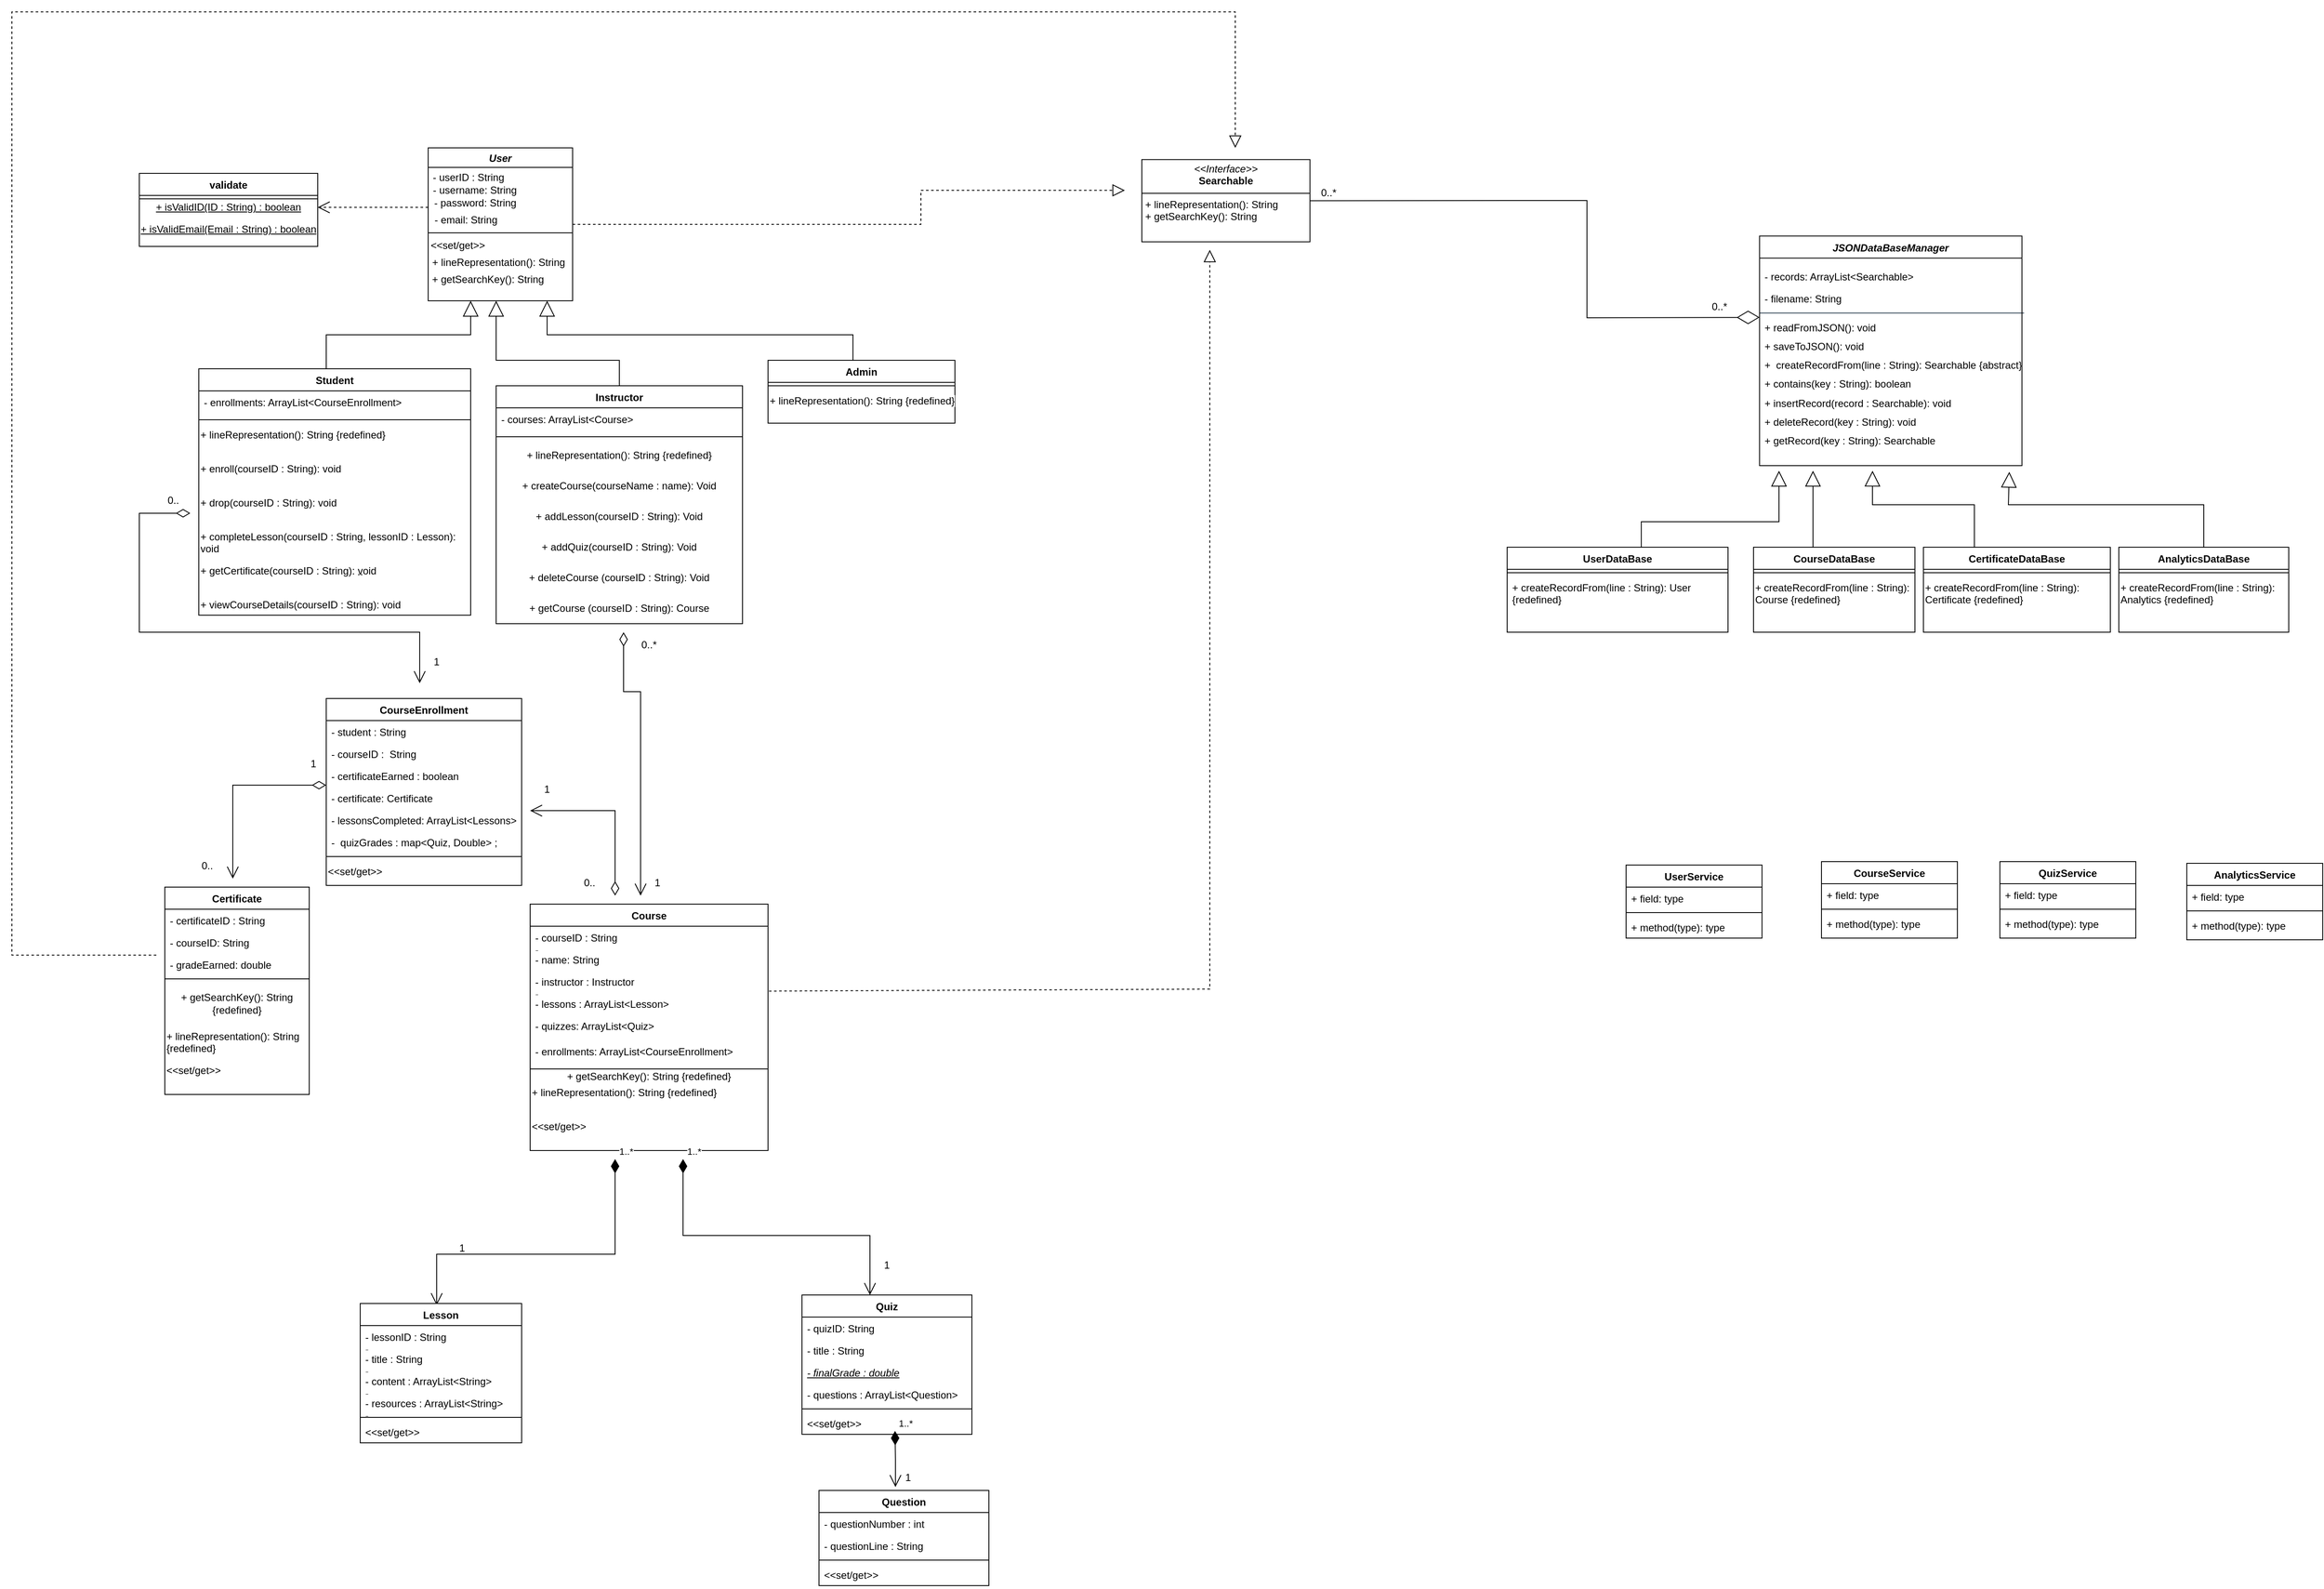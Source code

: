 <mxfile version="28.2.8">
  <diagram name="Page-1" id="sJpyfczky-1InD9ksMnP">
    <mxGraphModel grid="1" page="1" gridSize="10" guides="1" tooltips="1" connect="1" arrows="1" fold="1" pageScale="1" pageWidth="850" pageHeight="1100" math="0" shadow="0">
      <root>
        <mxCell id="0" />
        <mxCell id="1" parent="0" />
        <mxCell id="sOX6gcunzK3KgYSJV5rc-93" value="" style="group" vertex="1" connectable="0" parent="1">
          <mxGeometry x="20" y="10" width="960" height="574" as="geometry" />
        </mxCell>
        <mxCell id="sOX6gcunzK3KgYSJV5rc-2" value="User" style="swimlane;fontStyle=3" vertex="1" parent="sOX6gcunzK3KgYSJV5rc-93">
          <mxGeometry x="340" width="170" height="180" as="geometry" />
        </mxCell>
        <mxCell id="8w-4l4Jf6O1K28iG1FZd-113" value="" style="group" connectable="0" vertex="1" parent="sOX6gcunzK3KgYSJV5rc-2">
          <mxGeometry x="-20" y="30" width="190" height="130" as="geometry" />
        </mxCell>
        <mxCell id="sOX6gcunzK3KgYSJV5rc-91" value="" style="group" vertex="1" connectable="0" parent="8w-4l4Jf6O1K28iG1FZd-113">
          <mxGeometry x="5" width="185" height="110" as="geometry" />
        </mxCell>
        <mxCell id="sOX6gcunzK3KgYSJV5rc-3" value="" style="endArrow=none;html=1;rounded=0;" edge="1" parent="sOX6gcunzK3KgYSJV5rc-91">
          <mxGeometry width="50" height="50" relative="1" as="geometry">
            <mxPoint x="15" y="70" as="sourcePoint" />
            <mxPoint x="185" y="70" as="targetPoint" />
          </mxGeometry>
        </mxCell>
        <mxCell id="sOX6gcunzK3KgYSJV5rc-4" value="- userID : String" style="text;html=1;whiteSpace=wrap;strokeColor=none;fillColor=none;align=center;verticalAlign=middle;rounded=0;" vertex="1" parent="sOX6gcunzK3KgYSJV5rc-91">
          <mxGeometry width="125" height="10" as="geometry" />
        </mxCell>
        <mxCell id="sOX6gcunzK3KgYSJV5rc-5" value="- username: String" style="text;html=1;whiteSpace=wrap;strokeColor=none;fillColor=none;align=center;verticalAlign=middle;rounded=0;" vertex="1" parent="sOX6gcunzK3KgYSJV5rc-91">
          <mxGeometry x="15" y="10" width="110" height="20" as="geometry" />
        </mxCell>
        <mxCell id="sOX6gcunzK3KgYSJV5rc-7" value="- password: String" style="text;html=1;whiteSpace=wrap;strokeColor=none;fillColor=none;align=center;verticalAlign=middle;rounded=0;" vertex="1" parent="sOX6gcunzK3KgYSJV5rc-91">
          <mxGeometry x="18.75" y="30" width="102.5" height="10" as="geometry" />
        </mxCell>
        <mxCell id="sOX6gcunzK3KgYSJV5rc-8" value="- email: String" style="text;html=1;whiteSpace=wrap;strokeColor=none;fillColor=none;align=center;verticalAlign=middle;rounded=0;" vertex="1" parent="sOX6gcunzK3KgYSJV5rc-91">
          <mxGeometry x="8" y="50" width="102.5" height="10" as="geometry" />
        </mxCell>
        <mxCell id="sOX6gcunzK3KgYSJV5rc-9" value="+ lineRepresentation(): String" style="text;html=1;whiteSpace=wrap;strokeColor=none;fillColor=none;align=center;verticalAlign=middle;rounded=0;" vertex="1" parent="sOX6gcunzK3KgYSJV5rc-91">
          <mxGeometry x="15" y="100" width="166" height="10" as="geometry" />
        </mxCell>
        <mxCell id="sOX6gcunzK3KgYSJV5rc-12" value="&amp;lt;&amp;lt;set/get&amp;gt;&amp;gt;" style="text;html=1;whiteSpace=wrap;strokeColor=none;fillColor=none;align=center;verticalAlign=middle;rounded=0;" vertex="1" parent="sOX6gcunzK3KgYSJV5rc-91">
          <mxGeometry x="25" y="80" width="50" height="10" as="geometry" />
        </mxCell>
        <mxCell id="8w-4l4Jf6O1K28iG1FZd-26" value="+ getSearchKey(): String" style="text;html=1;whiteSpace=wrap;strokeColor=none;fillColor=none;align=center;verticalAlign=middle;rounded=0;" vertex="1" parent="8w-4l4Jf6O1K28iG1FZd-113">
          <mxGeometry y="120" width="180.5" height="10" as="geometry" />
        </mxCell>
        <mxCell id="sOX6gcunzK3KgYSJV5rc-54" value="Student" style="swimlane;fontStyle=1;align=center;verticalAlign=top;childLayout=stackLayout;horizontal=1;startSize=26;horizontalStack=0;resizeParent=1;resizeParentMax=0;resizeLast=0;collapsible=1;marginBottom=0;whiteSpace=wrap;html=1;" vertex="1" parent="sOX6gcunzK3KgYSJV5rc-93">
          <mxGeometry x="70" y="260" width="320" height="290" as="geometry" />
        </mxCell>
        <mxCell id="c5HiIHbT93GrvS8QGGX2-58" value="- enrollments: ArrayList&amp;lt;CourseEnrollment&amp;gt;&lt;div&gt;&lt;br&gt;&lt;/div&gt;" style="text;strokeColor=none;fillColor=none;align=left;verticalAlign=top;spacingLeft=4;spacingRight=4;overflow=hidden;rotatable=0;points=[[0,0.5],[1,0.5]];portConstraint=eastwest;whiteSpace=wrap;html=1;" vertex="1" parent="sOX6gcunzK3KgYSJV5rc-54">
          <mxGeometry y="26" width="320" height="30" as="geometry" />
        </mxCell>
        <mxCell id="sOX6gcunzK3KgYSJV5rc-56" value="" style="line;strokeWidth=1;fillColor=none;align=left;verticalAlign=middle;spacingTop=-1;spacingLeft=3;spacingRight=3;rotatable=0;labelPosition=right;points=[];portConstraint=eastwest;strokeColor=inherit;" vertex="1" parent="sOX6gcunzK3KgYSJV5rc-54">
          <mxGeometry y="56" width="320" height="8" as="geometry" />
        </mxCell>
        <mxCell id="sOX6gcunzK3KgYSJV5rc-89" value="&lt;span style=&quot;color: rgb(0, 0, 0); font-family: Helvetica; font-size: 12px; font-style: normal; font-variant-ligatures: normal; font-variant-caps: normal; font-weight: 400; letter-spacing: normal; orphans: 2; text-align: center; text-indent: 0px; text-transform: none; widows: 2; word-spacing: 0px; -webkit-text-stroke-width: 0px; white-space: normal; text-decoration-thickness: initial; text-decoration-style: initial; text-decoration-color: initial; float: none; background-color: rgb(255, 255, 255); display: inline !important;&quot;&gt;+ lineRepresentation(): String {redefined}&lt;/span&gt;" style="text;whiteSpace=wrap;html=1;" vertex="1" parent="sOX6gcunzK3KgYSJV5rc-54">
          <mxGeometry y="64" width="320" height="40" as="geometry" />
        </mxCell>
        <mxCell id="c5HiIHbT93GrvS8QGGX2-10" value="&lt;span style=&quot;color: rgb(0, 0, 0); font-family: Helvetica; font-size: 12px; font-style: normal; font-variant-ligatures: normal; font-variant-caps: normal; font-weight: 400; letter-spacing: normal; orphans: 2; text-align: center; text-indent: 0px; text-transform: none; widows: 2; word-spacing: 0px; -webkit-text-stroke-width: 0px; white-space: normal; text-decoration-thickness: initial; text-decoration-style: initial; text-decoration-color: initial; float: none; background-color: rgb(255, 255, 255); display: inline !important;&quot;&gt;+ enroll(courseID : String): void&lt;/span&gt;&lt;div&gt;&lt;br&gt;&lt;/div&gt;" style="text;whiteSpace=wrap;html=1;" vertex="1" parent="sOX6gcunzK3KgYSJV5rc-54">
          <mxGeometry y="104" width="320" height="40" as="geometry" />
        </mxCell>
        <mxCell id="c5HiIHbT93GrvS8QGGX2-11" value="&lt;span style=&quot;color: rgb(0, 0, 0); font-family: Helvetica; font-size: 12px; font-style: normal; font-variant-ligatures: normal; font-variant-caps: normal; font-weight: 400; letter-spacing: normal; orphans: 2; text-align: center; text-indent: 0px; text-transform: none; widows: 2; word-spacing: 0px; -webkit-text-stroke-width: 0px; white-space: normal; text-decoration-thickness: initial; text-decoration-style: initial; text-decoration-color: initial; float: none; background-color: rgb(255, 255, 255); display: inline !important;&quot;&gt;+ drop(courseID : String): void&lt;/span&gt;&lt;div&gt;&lt;br&gt;&lt;/div&gt;" style="text;whiteSpace=wrap;html=1;" vertex="1" parent="sOX6gcunzK3KgYSJV5rc-54">
          <mxGeometry y="144" width="320" height="40" as="geometry" />
        </mxCell>
        <mxCell id="c5HiIHbT93GrvS8QGGX2-23" value="&lt;span style=&quot;color: rgb(0, 0, 0); font-family: Helvetica; font-size: 12px; font-style: normal; font-variant-ligatures: normal; font-variant-caps: normal; font-weight: 400; letter-spacing: normal; orphans: 2; text-align: center; text-indent: 0px; text-transform: none; widows: 2; word-spacing: 0px; -webkit-text-stroke-width: 0px; white-space: normal; text-decoration-thickness: initial; text-decoration-style: initial; text-decoration-color: initial; float: none; background-color: rgb(255, 255, 255); display: inline !important;&quot;&gt;+ completeLesson(courseID : String, lessonID : Lesson): void&lt;/span&gt;&lt;div&gt;&lt;br&gt;&lt;/div&gt;" style="text;whiteSpace=wrap;html=1;" vertex="1" parent="sOX6gcunzK3KgYSJV5rc-54">
          <mxGeometry y="184" width="320" height="40" as="geometry" />
        </mxCell>
        <mxCell id="c5HiIHbT93GrvS8QGGX2-65" value="&lt;span style=&quot;color: rgb(0, 0, 0); font-family: Helvetica; font-size: 12px; font-style: normal; font-variant-ligatures: normal; font-variant-caps: normal; font-weight: 400; letter-spacing: normal; orphans: 2; text-align: center; text-indent: 0px; text-transform: none; widows: 2; word-spacing: 0px; -webkit-text-stroke-width: 0px; white-space: normal; text-decoration-thickness: initial; text-decoration-style: initial; text-decoration-color: initial; float: none; background-color: rgb(255, 255, 255); display: inline !important;&quot;&gt;+ getCertificate(courseID : String): void&lt;/span&gt;&lt;div&gt;&lt;br&gt;&lt;/div&gt;" style="text;whiteSpace=wrap;html=1;" vertex="1" parent="sOX6gcunzK3KgYSJV5rc-54">
          <mxGeometry y="224" width="320" height="40" as="geometry" />
        </mxCell>
        <mxCell id="c5HiIHbT93GrvS8QGGX2-70" value="&lt;span style=&quot;color: rgb(0, 0, 0); font-family: Helvetica; font-size: 12px; font-style: normal; font-variant-ligatures: normal; font-variant-caps: normal; font-weight: 400; letter-spacing: normal; orphans: 2; text-align: center; text-indent: 0px; text-transform: none; widows: 2; word-spacing: 0px; -webkit-text-stroke-width: 0px; white-space: normal; text-decoration-thickness: initial; text-decoration-style: initial; text-decoration-color: initial; float: none; background-color: rgb(255, 255, 255); display: inline !important;&quot;&gt;+ viewCourseDetails(courseID : String): void&lt;/span&gt;&lt;div&gt;&lt;br&gt;&lt;/div&gt;" style="text;whiteSpace=wrap;html=1;" vertex="1" parent="sOX6gcunzK3KgYSJV5rc-54">
          <mxGeometry y="264" width="320" height="26" as="geometry" />
        </mxCell>
        <mxCell id="sOX6gcunzK3KgYSJV5rc-58" value="Instructor" style="swimlane;fontStyle=1;align=center;verticalAlign=top;childLayout=stackLayout;horizontal=1;startSize=26;horizontalStack=0;resizeParent=1;resizeParentMax=0;resizeLast=0;collapsible=1;marginBottom=0;whiteSpace=wrap;html=1;" vertex="1" parent="sOX6gcunzK3KgYSJV5rc-93">
          <mxGeometry x="420" y="280" width="290" height="280" as="geometry" />
        </mxCell>
        <mxCell id="8w-4l4Jf6O1K28iG1FZd-106" value="- courses: ArrayList&amp;lt;Course&amp;gt;&lt;div&gt;&lt;br&gt;&lt;/div&gt;" style="text;strokeColor=none;fillColor=none;align=left;verticalAlign=top;spacingLeft=4;spacingRight=4;overflow=hidden;rotatable=0;points=[[0,0.5],[1,0.5]];portConstraint=eastwest;whiteSpace=wrap;html=1;" vertex="1" parent="sOX6gcunzK3KgYSJV5rc-58">
          <mxGeometry y="26" width="290" height="30" as="geometry" />
        </mxCell>
        <mxCell id="sOX6gcunzK3KgYSJV5rc-60" value="" style="line;strokeWidth=1;fillColor=none;align=left;verticalAlign=middle;spacingTop=-1;spacingLeft=3;spacingRight=3;rotatable=0;labelPosition=right;points=[];portConstraint=eastwest;strokeColor=inherit;" vertex="1" parent="sOX6gcunzK3KgYSJV5rc-58">
          <mxGeometry y="56" width="290" height="8" as="geometry" />
        </mxCell>
        <mxCell id="sOX6gcunzK3KgYSJV5rc-88" value="+ lineRepresentation(): String {redefined}" style="text;html=1;whiteSpace=wrap;strokeColor=none;fillColor=none;align=center;verticalAlign=middle;rounded=0;" vertex="1" parent="sOX6gcunzK3KgYSJV5rc-58">
          <mxGeometry y="64" width="290" height="36" as="geometry" />
        </mxCell>
        <mxCell id="8w-4l4Jf6O1K28iG1FZd-149" value="+ createCourse(courseName : name): Void" style="text;html=1;whiteSpace=wrap;strokeColor=none;fillColor=none;align=center;verticalAlign=middle;rounded=0;" vertex="1" parent="sOX6gcunzK3KgYSJV5rc-58">
          <mxGeometry y="100" width="290" height="36" as="geometry" />
        </mxCell>
        <mxCell id="8w-4l4Jf6O1K28iG1FZd-150" value="+ addLesson(courseID : String): Void" style="text;html=1;whiteSpace=wrap;strokeColor=none;fillColor=none;align=center;verticalAlign=middle;rounded=0;" vertex="1" parent="sOX6gcunzK3KgYSJV5rc-58">
          <mxGeometry y="136" width="290" height="36" as="geometry" />
        </mxCell>
        <mxCell id="8w-4l4Jf6O1K28iG1FZd-153" value="+ addQuiz(courseID : String): Void" style="text;html=1;whiteSpace=wrap;strokeColor=none;fillColor=none;align=center;verticalAlign=middle;rounded=0;" vertex="1" parent="sOX6gcunzK3KgYSJV5rc-58">
          <mxGeometry y="172" width="290" height="36" as="geometry" />
        </mxCell>
        <mxCell id="8w-4l4Jf6O1K28iG1FZd-154" value="+ deleteCourse (courseID : String): Void" style="text;html=1;whiteSpace=wrap;strokeColor=none;fillColor=none;align=center;verticalAlign=middle;rounded=0;" vertex="1" parent="sOX6gcunzK3KgYSJV5rc-58">
          <mxGeometry y="208" width="290" height="36" as="geometry" />
        </mxCell>
        <mxCell id="8w-4l4Jf6O1K28iG1FZd-155" value="+ getCourse (courseID : String): Course" style="text;html=1;whiteSpace=wrap;strokeColor=none;fillColor=none;align=center;verticalAlign=middle;rounded=0;" vertex="1" parent="sOX6gcunzK3KgYSJV5rc-58">
          <mxGeometry y="244" width="290" height="36" as="geometry" />
        </mxCell>
        <mxCell id="sOX6gcunzK3KgYSJV5rc-66" value="" style="endArrow=block;endSize=16;endFill=0;html=1;rounded=0;" edge="1" parent="sOX6gcunzK3KgYSJV5rc-93">
          <mxGeometry width="160" relative="1" as="geometry">
            <mxPoint x="220" y="260" as="sourcePoint" />
            <mxPoint x="390" y="180" as="targetPoint" />
            <Array as="points">
              <mxPoint x="220" y="220" />
              <mxPoint x="390" y="220" />
            </Array>
          </mxGeometry>
        </mxCell>
        <mxCell id="sOX6gcunzK3KgYSJV5rc-67" value="&lt;span style=&quot;color: rgba(0, 0, 0, 0); font-family: monospace; font-size: 0px; text-align: start; background-color: rgb(236, 236, 236);&quot;&gt;%3CmxGraphModel%3E%3Croot%3E%3CmxCell%20id%3D%220%22%2F%3E%3CmxCell%20id%3D%221%22%20parent%3D%220%22%2F%3E%3CmxCell%20id%3D%222%22%20value%3D%22%22%20style%3D%22endArrow%3Dblock%3BendSize%3D16%3BendFill%3D0%3Bhtml%3D1%3Brounded%3D0%3B%22%20edge%3D%221%22%20parent%3D%221%22%3E%3CmxGeometry%20width%3D%22160%22%20relative%3D%221%22%20as%3D%22geometry%22%3E%3CmxPoint%20x%3D%22220%22%20y%3D%22280%22%20as%3D%22sourcePoint%22%2F%3E%3CmxPoint%20x%3D%22370%22%20y%3D%22210%22%20as%3D%22targetPoint%22%2F%3E%3C%2FmxGeometry%3E%3C%2FmxCell%3E%3C%2Froot%3E%3C%2FmxGraphModel%3E&lt;/span&gt;" style="endArrow=block;endSize=16;endFill=0;html=1;rounded=0;exitX=0.5;exitY=0;exitDx=0;exitDy=0;" edge="1" parent="sOX6gcunzK3KgYSJV5rc-93" source="sOX6gcunzK3KgYSJV5rc-58">
          <mxGeometry width="160" relative="1" as="geometry">
            <mxPoint x="450" y="250" as="sourcePoint" />
            <mxPoint x="420" y="180" as="targetPoint" />
            <Array as="points">
              <mxPoint x="565" y="250" />
              <mxPoint x="420" y="250" />
              <mxPoint x="420" y="220" />
            </Array>
          </mxGeometry>
        </mxCell>
        <mxCell id="sOX6gcunzK3KgYSJV5rc-68" value="&lt;span style=&quot;color: rgba(0, 0, 0, 0); font-family: monospace; font-size: 0px; text-align: start; background-color: rgb(236, 236, 236);&quot;&gt;%3CmxGraphModel%3E%3Croot%3E%3CmxCell%20id%3D%220%22%2F%3E%3CmxCell%20id%3D%221%22%20parent%3D%220%22%2F%3E%3CmxCell%20id%3D%222%22%20value%3D%22Classname%22%20style%3D%22swimlane%3BfontStyle%3D1%3Balign%3Dcenter%3BverticalAlign%3Dtop%3BchildLayout%3DstackLayout%3Bhorizontal%3D1%3BstartSize%3D26%3BhorizontalStack%3D0%3BresizeParent%3D1%3BresizeParentMax%3D0%3BresizeLast%3D0%3Bcollapsible%3D1%3BmarginBottom%3D0%3BwhiteSpace%3Dwrap%3Bhtml%3D1%3B%22%20vertex%3D%221%22%20parent%3D%221%22%3E%3CmxGeometry%20x%3D%222120%22%20y%3D%22480%22%20width%3D%22160%22%20height%3D%2286%22%20as%3D%22geometry%22%2F%3E%3C%2FmxCell%3E%3CmxCell%20id%3D%223%22%20value%3D%22%2B%20field%3A%20type%22%20style%3D%22text%3BstrokeColor%3Dnone%3BfillColor%3Dnone%3Balign%3Dleft%3BverticalAlign%3Dtop%3BspacingLeft%3D4%3BspacingRight%3D4%3Boverflow%3Dhidden%3Brotatable%3D0%3Bpoints%3D%5B%5B0%2C0.5%5D%2C%5B1%2C0.5%5D%5D%3BportConstraint%3Deastwest%3BwhiteSpace%3Dwrap%3Bhtml%3D1%3B%22%20vertex%3D%221%22%20parent%3D%222%22%3E%3CmxGeometry%20y%3D%2226%22%20width%3D%22160%22%20height%3D%2226%22%20as%3D%22geometry%22%2F%3E%3C%2FmxCell%3E%3CmxCell%20id%3D%224%22%20value%3D%22%22%20style%3D%22line%3BstrokeWidth%3D1%3BfillColor%3Dnone%3Balign%3Dleft%3BverticalAlign%3Dmiddle%3BspacingTop%3D-1%3BspacingLeft%3D3%3BspacingRight%3D3%3Brotatable%3D0%3BlabelPosition%3Dright%3Bpoints%3D%5B%5D%3BportConstraint%3Deastwest%3BstrokeColor%3Dinherit%3B%22%20vertex%3D%221%22%20parent%3D%222%22%3E%3CmxGeometry%20y%3D%2252%22%20width%3D%22160%22%20height%3D%228%22%20as%3D%22geometry%22%2F%3E%3C%2FmxCell%3E%3CmxCell%20id%3D%225%22%20value%3D%22%2B%20method(type)%3A%20type%22%20style%3D%22text%3BstrokeColor%3Dnone%3BfillColor%3Dnone%3Balign%3Dleft%3BverticalAlign%3Dtop%3BspacingLeft%3D4%3BspacingRight%3D4%3Boverflow%3Dhidden%3Brotatable%3D0%3Bpoints%3D%5B%5B0%2C0.5%5D%2C%5B1%2C0.5%5D%5D%3BportConstraint%3Deastwest%3BwhiteSpace%3Dwrap%3Bhtml%3D1%3B%22%20vertex%3D%221%22%20parent%3D%222%22%3E%3CmxGeometry%20y%3D%2260%22%20width%3D%22160%22%20height%3D%2226%22%20as%3D%22geometry%22%2F%3E%3C%2FmxCell%3E%3C%2Froot%3E%3C%2FmxGraphModel%3E&lt;/span&gt;" style="endArrow=block;endSize=16;endFill=0;html=1;rounded=0;" edge="1" parent="sOX6gcunzK3KgYSJV5rc-93">
          <mxGeometry width="160" relative="1" as="geometry">
            <mxPoint x="840" y="250" as="sourcePoint" />
            <mxPoint x="480" y="180" as="targetPoint" />
            <Array as="points">
              <mxPoint x="840" y="220" />
              <mxPoint x="480" y="220" />
            </Array>
          </mxGeometry>
        </mxCell>
        <mxCell id="sOX6gcunzK3KgYSJV5rc-76" value="&lt;span style=&quot;color: rgba(0, 0, 0, 0); font-family: monospace; font-size: 0px; text-align: start; background-color: rgb(236, 236, 236);&quot;&gt;%3CmxGraphModel%3E%3Croot%3E%3CmxCell%20id%3D%220%22%2F%3E%3CmxCell%20id%3D%221%22%20parent%3D%220%22%2F%3E%3CmxCell%20id%3D%222%22%20value%3D%22%2B%20contains(key%20%3A%20String)%3A%20boolean%22%20style%3D%22text%3BstrokeColor%3Dnone%3BfillColor%3Dnone%3Balign%3Dleft%3BverticalAlign%3Dtop%3BspacingLeft%3D4%3BspacingRight%3D4%3Boverflow%3Dhidden%3Brotatable%3D0%3Bpoints%3D%5B%5B0%2C0.5%5D%2C%5B1%2C0.5%5D%5D%3BportConstraint%3Deastwest%3BwhiteSpace%3Dwrap%3Bhtml%3D1%3B%22%20vertex%3D%221%22%20parent%3D%221%22%3E%3CmxGeometry%20x%3D%221340%22%20y%3D%22420%22%20width%3D%22210%22%20height%3D%2222%22%20as%3D%22geometry%22%2F%3E%3C%2FmxCell%3E%3C%2Froot%3E%3C%2FmxGraphModel%3E&lt;/span&gt;" style="endArrow=open;endSize=12;dashed=1;html=1;rounded=0;entryX=1;entryY=0.231;entryDx=0;entryDy=0;entryPerimeter=0;" edge="1" parent="sOX6gcunzK3KgYSJV5rc-93" target="sOX6gcunzK3KgYSJV5rc-82">
          <mxGeometry width="160" relative="1" as="geometry">
            <mxPoint x="340" y="70" as="sourcePoint" />
            <mxPoint x="160" y="70" as="targetPoint" />
          </mxGeometry>
        </mxCell>
        <mxCell id="sOX6gcunzK3KgYSJV5rc-77" value="validate" style="swimlane;fontStyle=1;align=center;verticalAlign=top;childLayout=stackLayout;horizontal=1;startSize=26;horizontalStack=0;resizeParent=1;resizeParentMax=0;resizeLast=0;collapsible=1;marginBottom=0;whiteSpace=wrap;html=1;" vertex="1" parent="sOX6gcunzK3KgYSJV5rc-93">
          <mxGeometry y="30" width="210" height="86" as="geometry" />
        </mxCell>
        <mxCell id="sOX6gcunzK3KgYSJV5rc-79" value="" style="line;strokeWidth=1;fillColor=none;align=left;verticalAlign=middle;spacingTop=-1;spacingLeft=3;spacingRight=3;rotatable=0;labelPosition=right;points=[];portConstraint=eastwest;strokeColor=inherit;" vertex="1" parent="sOX6gcunzK3KgYSJV5rc-77">
          <mxGeometry y="26" width="210" height="8" as="geometry" />
        </mxCell>
        <mxCell id="sOX6gcunzK3KgYSJV5rc-82" value="&lt;u&gt;+ isValidID(ID : String) : boolean&lt;/u&gt;&lt;div&gt;&lt;br&gt;&lt;/div&gt;" style="text;html=1;whiteSpace=wrap;strokeColor=none;fillColor=none;align=center;verticalAlign=middle;rounded=0;" vertex="1" parent="sOX6gcunzK3KgYSJV5rc-77">
          <mxGeometry y="34" width="210" height="26" as="geometry" />
        </mxCell>
        <mxCell id="sOX6gcunzK3KgYSJV5rc-83" value="&lt;u&gt;+ isValidEmail(Email : String) : boolean&lt;/u&gt;&lt;div&gt;&lt;br&gt;&lt;/div&gt;" style="text;html=1;whiteSpace=wrap;strokeColor=none;fillColor=none;align=center;verticalAlign=middle;rounded=0;" vertex="1" parent="sOX6gcunzK3KgYSJV5rc-77">
          <mxGeometry y="60" width="210" height="26" as="geometry" />
        </mxCell>
        <mxCell id="8w-4l4Jf6O1K28iG1FZd-29" value="" style="endArrow=block;dashed=1;endFill=0;endSize=12;html=1;rounded=0;" edge="1" parent="sOX6gcunzK3KgYSJV5rc-93">
          <mxGeometry width="160" relative="1" as="geometry">
            <mxPoint x="510" y="90" as="sourcePoint" />
            <mxPoint x="1160" y="50" as="targetPoint" />
            <Array as="points">
              <mxPoint x="920" y="90" />
              <mxPoint x="920" y="50" />
            </Array>
          </mxGeometry>
        </mxCell>
        <mxCell id="sOX6gcunzK3KgYSJV5rc-62" value="Admin" style="swimlane;fontStyle=1;align=center;verticalAlign=top;childLayout=stackLayout;horizontal=1;startSize=26;horizontalStack=0;resizeParent=1;resizeParentMax=0;resizeLast=0;collapsible=1;marginBottom=0;whiteSpace=wrap;html=1;" vertex="1" parent="sOX6gcunzK3KgYSJV5rc-93">
          <mxGeometry x="740" y="250" width="220" height="74" as="geometry" />
        </mxCell>
        <mxCell id="sOX6gcunzK3KgYSJV5rc-64" value="" style="line;strokeWidth=1;fillColor=none;align=left;verticalAlign=middle;spacingTop=-1;spacingLeft=3;spacingRight=3;rotatable=0;labelPosition=right;points=[];portConstraint=eastwest;strokeColor=inherit;" vertex="1" parent="sOX6gcunzK3KgYSJV5rc-62">
          <mxGeometry y="26" width="220" height="8" as="geometry" />
        </mxCell>
        <mxCell id="sOX6gcunzK3KgYSJV5rc-90" value="&lt;span style=&quot;color: rgb(0, 0, 0); font-family: Helvetica; font-size: 12px; font-style: normal; font-variant-ligatures: normal; font-variant-caps: normal; font-weight: 400; letter-spacing: normal; orphans: 2; text-indent: 0px; text-transform: none; widows: 2; word-spacing: 0px; -webkit-text-stroke-width: 0px; white-space: normal; text-decoration-thickness: initial; text-decoration-style: initial; text-decoration-color: initial; float: none; background-color: rgb(255, 255, 255); display: inline !important;&quot;&gt;+ lineRepresentation(): String {redefined}&lt;/span&gt;" style="text;whiteSpace=wrap;html=1;align=left;" vertex="1" parent="sOX6gcunzK3KgYSJV5rc-62">
          <mxGeometry y="34" width="220" height="40" as="geometry" />
        </mxCell>
        <mxCell id="c5HiIHbT93GrvS8QGGX2-60" value=".." style="text;html=1;whiteSpace=wrap;strokeColor=none;fillColor=none;align=center;verticalAlign=middle;rounded=0;" vertex="1" parent="sOX6gcunzK3KgYSJV5rc-93">
          <mxGeometry x="230" y="484" width="60" height="30" as="geometry" />
        </mxCell>
        <mxCell id="c5HiIHbT93GrvS8QGGX2-68" value="0.." style="text;html=1;whiteSpace=wrap;strokeColor=none;fillColor=none;align=center;verticalAlign=middle;rounded=0;" vertex="1" parent="sOX6gcunzK3KgYSJV5rc-93">
          <mxGeometry x="10" y="400" width="60" height="30" as="geometry" />
        </mxCell>
        <mxCell id="8w-4l4Jf6O1K28iG1FZd-27" value="" style="group" connectable="0" vertex="1" parent="1">
          <mxGeometry x="1200" y="23.8" width="1080" height="372.4" as="geometry" />
        </mxCell>
        <mxCell id="8w-4l4Jf6O1K28iG1FZd-17" value="&lt;p style=&quot;margin:0px;margin-top:4px;text-align:center;&quot;&gt;&lt;i&gt;&amp;lt;&amp;lt;Interface&amp;gt;&amp;gt;&lt;/i&gt;&lt;br&gt;&lt;b&gt;Searchable&lt;/b&gt;&lt;/p&gt;&lt;hr size=&quot;1&quot; style=&quot;border-style:solid;&quot;&gt;&lt;p style=&quot;margin:0px;margin-left:4px;&quot;&gt;&lt;/p&gt;&lt;p style=&quot;margin:0px;margin-left:4px;&quot;&gt;+ lineRepresentation(): String&lt;br&gt;+ getSearchKey(): String&lt;/p&gt;" style="verticalAlign=top;align=left;overflow=fill;html=1;whiteSpace=wrap;container=0;" vertex="1" parent="8w-4l4Jf6O1K28iG1FZd-27">
          <mxGeometry width="197.898" height="96.817" as="geometry" />
        </mxCell>
        <mxCell id="8w-4l4Jf6O1K28iG1FZd-34" value="" style="group" connectable="0" vertex="1" parent="8w-4l4Jf6O1K28iG1FZd-27">
          <mxGeometry x="727.128" y="90" width="352.872" height="282.4" as="geometry" />
        </mxCell>
        <mxCell id="8w-4l4Jf6O1K28iG1FZd-28" value="" style="group" connectable="0" vertex="1" parent="8w-4l4Jf6O1K28iG1FZd-34">
          <mxGeometry x="0.001" y="8.429" width="352.871" height="273.971" as="geometry" />
        </mxCell>
        <mxCell id="sOX6gcunzK3KgYSJV5rc-85" value="- records: ArrayList&amp;lt;Searchable&amp;gt;" style="text;strokeColor=none;fillColor=none;align=left;verticalAlign=top;spacingLeft=4;spacingRight=4;overflow=hidden;rotatable=0;points=[[0,0.5],[1,0.5]];portConstraint=eastwest;whiteSpace=wrap;html=1;" vertex="1" parent="8w-4l4Jf6O1K28iG1FZd-28">
          <mxGeometry y="26.0" width="294.811" height="26.055" as="geometry" />
        </mxCell>
        <mxCell id="sOX6gcunzK3KgYSJV5rc-94" value="- filename: String" style="text;strokeColor=none;fillColor=none;align=left;verticalAlign=top;spacingLeft=4;spacingRight=4;overflow=hidden;rotatable=0;points=[[0,0.5],[1,0.5]];portConstraint=eastwest;whiteSpace=wrap;html=1;" vertex="1" parent="8w-4l4Jf6O1K28iG1FZd-28">
          <mxGeometry y="52.054" width="294.811" height="26.055" as="geometry" />
        </mxCell>
        <mxCell id="sOX6gcunzK3KgYSJV5rc-86" value="" style="line;strokeWidth=1;fillColor=none;align=left;verticalAlign=middle;spacingTop=-1;spacingLeft=3;spacingRight=3;rotatable=0;labelPosition=right;points=[];portConstraint=eastwest;strokeColor=inherit;" vertex="1" parent="8w-4l4Jf6O1K28iG1FZd-28">
          <mxGeometry y="78.109" width="294.811" height="8.017" as="geometry" />
        </mxCell>
        <mxCell id="sOX6gcunzK3KgYSJV5rc-87" value="+ readFromJSON(): void" style="text;strokeColor=none;fillColor=none;align=left;verticalAlign=top;spacingLeft=4;spacingRight=4;overflow=hidden;rotatable=0;points=[[0,0.5],[1,0.5]];portConstraint=eastwest;whiteSpace=wrap;html=1;" vertex="1" parent="8w-4l4Jf6O1K28iG1FZd-28">
          <mxGeometry y="86.126" width="294.811" height="22.046" as="geometry" />
        </mxCell>
        <mxCell id="8w-4l4Jf6O1K28iG1FZd-2" value="+ saveToJSON(): void" style="text;strokeColor=none;fillColor=none;align=left;verticalAlign=top;spacingLeft=4;spacingRight=4;overflow=hidden;rotatable=0;points=[[0,0.5],[1,0.5]];portConstraint=eastwest;whiteSpace=wrap;html=1;" vertex="1" parent="8w-4l4Jf6O1K28iG1FZd-28">
          <mxGeometry y="108.172" width="294.811" height="22.046" as="geometry" />
        </mxCell>
        <mxCell id="8w-4l4Jf6O1K28iG1FZd-1" value="+&amp;nbsp; createRecordFrom(line : String): Searchable {abstract}" style="text;strokeColor=none;fillColor=none;align=left;verticalAlign=top;spacingLeft=4;spacingRight=4;overflow=hidden;rotatable=0;points=[[0,0.5],[1,0.5]];portConstraint=eastwest;whiteSpace=wrap;html=1;" vertex="1" parent="8w-4l4Jf6O1K28iG1FZd-28">
          <mxGeometry y="130.22" width="352.871" height="22.04" as="geometry" />
        </mxCell>
        <mxCell id="8w-4l4Jf6O1K28iG1FZd-3" value="+ contains(key : String): boolean" style="text;strokeColor=none;fillColor=none;align=left;verticalAlign=top;spacingLeft=4;spacingRight=4;overflow=hidden;rotatable=0;points=[[0,0.5],[1,0.5]];portConstraint=eastwest;whiteSpace=wrap;html=1;" vertex="1" parent="8w-4l4Jf6O1K28iG1FZd-28">
          <mxGeometry y="152.262" width="294.811" height="22.046" as="geometry" />
        </mxCell>
        <mxCell id="8w-4l4Jf6O1K28iG1FZd-4" value="+ insertReco&lt;span style=&quot;color: rgba(0, 0, 0, 0); font-family: monospace; font-size: 0px; text-wrap-mode: nowrap;&quot;&gt;%3CmxGraphModel%3E%3Croot%3E%3CmxCell%20id%3D%220%22%2F%3E%3CmxCell%20id%3D%221%22%20parent%3D%220%22%2F%3E%3CmxCell%20id%3D%222%22%20value%3D%22%2B%20saveToJSON(type)%3A%20void%22%20style%3D%22text%3BstrokeColor%3Dnone%3BfillColor%3Dnone%3Balign%3Dleft%3BverticalAlign%3Dtop%3BspacingLeft%3D4%3BspacingRight%3D4%3Boverflow%3Dhidden%3Brotatable%3D0%3Bpoints%3D%5B%5B0%2C0.5%5D%2C%5B1%2C0.5%5D%5D%3BportConstraint%3Deastwest%3BwhiteSpace%3Dwrap%3Bhtml%3D1%3B%22%20vertex%3D%221%22%20parent%3D%221%22%3E%3CmxGeometry%20x%3D%221340%22%20y%3D%22420%22%20width%3D%22210%22%20height%3D%2222%22%20as%3D%22geometry%22%2F%3E%3C%2FmxCell%3E%3C%2Froot%3E%3C%2FmxGraphModel%3E&lt;/span&gt;rd(record : Searchable): void" style="text;strokeColor=none;fillColor=none;align=left;verticalAlign=top;spacingLeft=4;spacingRight=4;overflow=hidden;rotatable=0;points=[[0,0.5],[1,0.5]];portConstraint=eastwest;whiteSpace=wrap;html=1;" vertex="1" parent="8w-4l4Jf6O1K28iG1FZd-28">
          <mxGeometry y="174.309" width="294.811" height="22.046" as="geometry" />
        </mxCell>
        <mxCell id="8w-4l4Jf6O1K28iG1FZd-5" value="+ deleteReco&lt;span style=&quot;color: rgba(0, 0, 0, 0); font-family: monospace; font-size: 0px; text-wrap-mode: nowrap;&quot;&gt;%3CmxGraphModel%3E%3Croot%3E%3CmxCell%20id%3D%220%22%2F%3E%3CmxCell%20id%3D%221%22%20parent%3D%220%22%2F%3E%3CmxCell%20id%3D%222%22%20value%3D%22%2B%20saveToJSON(type)%3A%20void%22%20style%3D%22text%3BstrokeColor%3Dnone%3BfillColor%3Dnone%3Balign%3Dleft%3BverticalAlign%3Dtop%3BspacingLeft%3D4%3BspacingRight%3D4%3Boverflow%3Dhidden%3Brotatable%3D0%3Bpoints%3D%5B%5B0%2C0.5%5D%2C%5B1%2C0.5%5D%5D%3BportConstraint%3Deastwest%3BwhiteSpace%3Dwrap%3Bhtml%3D1%3B%22%20vertex%3D%221%22%20parent%3D%221%22%3E%3CmxGeometry%20x%3D%221340%22%20y%3D%22420%22%20width%3D%22210%22%20height%3D%2222%22%20as%3D%22geometry%22%2F%3E%3C%2FmxCell%3E%3C%2Froot%3E%3C%2FmxGraphModel%3E&lt;/span&gt;rd(key : String): void" style="text;strokeColor=none;fillColor=none;align=left;verticalAlign=top;spacingLeft=4;spacingRight=4;overflow=hidden;rotatable=0;points=[[0,0.5],[1,0.5]];portConstraint=eastwest;whiteSpace=wrap;html=1;" vertex="1" parent="8w-4l4Jf6O1K28iG1FZd-28">
          <mxGeometry y="196.355" width="294.811" height="22.046" as="geometry" />
        </mxCell>
        <mxCell id="8w-4l4Jf6O1K28iG1FZd-6" value="+ getRecord(key : String): Searchable" style="text;strokeColor=none;fillColor=none;align=left;verticalAlign=top;spacingLeft=4;spacingRight=4;overflow=hidden;rotatable=0;points=[[0,0.5],[1,0.5]];portConstraint=eastwest;whiteSpace=wrap;html=1;" vertex="1" parent="8w-4l4Jf6O1K28iG1FZd-28">
          <mxGeometry y="218.401" width="294.811" height="55.569" as="geometry" />
        </mxCell>
        <mxCell id="8w-4l4Jf6O1K28iG1FZd-32" value="" style="line;strokeWidth=1;fillColor=none;align=left;verticalAlign=middle;spacingTop=-1;spacingLeft=3;spacingRight=3;rotatable=0;labelPosition=right;points=[];portConstraint=eastwest;strokeColor=inherit;" vertex="1" parent="8w-4l4Jf6O1K28iG1FZd-28">
          <mxGeometry x="7.036" y="86.128" width="271.439" height="8.0" as="geometry" />
        </mxCell>
        <mxCell id="8w-4l4Jf6O1K28iG1FZd-33" value="" style="line;strokeWidth=1;fillColor=#647687;align=left;verticalAlign=middle;spacingTop=-1;spacingLeft=3;spacingRight=3;rotatable=0;labelPosition=right;points=[];portConstraint=eastwest;strokeColor=#314354;fontColor=#ffffff;" vertex="1" parent="8w-4l4Jf6O1K28iG1FZd-28">
          <mxGeometry y="78.111" width="311.32" height="8.0" as="geometry" />
        </mxCell>
        <mxCell id="sOX6gcunzK3KgYSJV5rc-84" value="&lt;i&gt;JSONDataBaseManager&lt;/i&gt;" style="swimlane;fontStyle=1;align=center;verticalAlign=top;childLayout=stackLayout;horizontal=1;startSize=26;horizontalStack=0;resizeParent=1;resizeParentMax=0;resizeLast=0;collapsible=1;marginBottom=0;whiteSpace=wrap;html=1;container=0;" vertex="1" parent="8w-4l4Jf6O1K28iG1FZd-34">
          <mxGeometry width="308.818" height="270.172" as="geometry" />
        </mxCell>
        <mxCell id="8w-4l4Jf6O1K28iG1FZd-35" value="" style="endArrow=diamondThin;endFill=0;endSize=24;html=1;rounded=0;exitX=1;exitY=0.5;exitDx=0;exitDy=0;" edge="1" parent="8w-4l4Jf6O1K28iG1FZd-27" source="8w-4l4Jf6O1K28iG1FZd-17">
          <mxGeometry width="160" relative="1" as="geometry">
            <mxPoint x="556.039" y="185.7" as="sourcePoint" />
            <mxPoint x="727.128" y="185.7" as="targetPoint" />
            <Array as="points">
              <mxPoint x="523.96" y="48.2" />
              <mxPoint x="523.96" y="186.2" />
            </Array>
          </mxGeometry>
        </mxCell>
        <mxCell id="8w-4l4Jf6O1K28iG1FZd-87" value="0..*" style="text;html=1;whiteSpace=wrap;strokeColor=none;fillColor=none;align=center;verticalAlign=middle;rounded=0;" vertex="1" parent="8w-4l4Jf6O1K28iG1FZd-27">
          <mxGeometry x="650" y="160" width="60" height="26.2" as="geometry" />
        </mxCell>
        <mxCell id="8w-4l4Jf6O1K28iG1FZd-97" value="0..*" style="text;html=1;whiteSpace=wrap;strokeColor=none;fillColor=none;align=center;verticalAlign=middle;rounded=0;" vertex="1" parent="8w-4l4Jf6O1K28iG1FZd-27">
          <mxGeometry x="190" y="26.2" width="60" height="26.2" as="geometry" />
        </mxCell>
        <mxCell id="8w-4l4Jf6O1K28iG1FZd-41" value="UserDataBase" style="swimlane;fontStyle=1;align=center;verticalAlign=top;childLayout=stackLayout;horizontal=1;startSize=26;horizontalStack=0;resizeParent=1;resizeParentMax=0;resizeLast=0;collapsible=1;marginBottom=0;whiteSpace=wrap;html=1;" vertex="1" parent="1">
          <mxGeometry x="1630" y="480" width="260" height="100" as="geometry" />
        </mxCell>
        <mxCell id="8w-4l4Jf6O1K28iG1FZd-43" value="" style="line;strokeWidth=1;fillColor=none;align=left;verticalAlign=middle;spacingTop=-1;spacingLeft=3;spacingRight=3;rotatable=0;labelPosition=right;points=[];portConstraint=eastwest;strokeColor=inherit;" vertex="1" parent="8w-4l4Jf6O1K28iG1FZd-41">
          <mxGeometry y="26" width="260" height="8" as="geometry" />
        </mxCell>
        <mxCell id="8w-4l4Jf6O1K28iG1FZd-44" value="+ createRecordFrom(line : String): User {redefined}&amp;nbsp;" style="text;strokeColor=none;fillColor=none;align=left;verticalAlign=top;spacingLeft=4;spacingRight=4;overflow=hidden;rotatable=0;points=[[0,0.5],[1,0.5]];portConstraint=eastwest;whiteSpace=wrap;html=1;" vertex="1" parent="8w-4l4Jf6O1K28iG1FZd-41">
          <mxGeometry y="34" width="260" height="66" as="geometry" />
        </mxCell>
        <mxCell id="8w-4l4Jf6O1K28iG1FZd-45" value="CourseDataBase" style="swimlane;fontStyle=1;align=center;verticalAlign=top;childLayout=stackLayout;horizontal=1;startSize=26;horizontalStack=0;resizeParent=1;resizeParentMax=0;resizeLast=0;collapsible=1;marginBottom=0;whiteSpace=wrap;html=1;" vertex="1" parent="1">
          <mxGeometry x="1920" y="480" width="190" height="100" as="geometry" />
        </mxCell>
        <mxCell id="8w-4l4Jf6O1K28iG1FZd-47" value="" style="line;strokeWidth=1;fillColor=none;align=left;verticalAlign=middle;spacingTop=-1;spacingLeft=3;spacingRight=3;rotatable=0;labelPosition=right;points=[];portConstraint=eastwest;strokeColor=inherit;" vertex="1" parent="8w-4l4Jf6O1K28iG1FZd-45">
          <mxGeometry y="26" width="190" height="8" as="geometry" />
        </mxCell>
        <mxCell id="8w-4l4Jf6O1K28iG1FZd-67" value="&lt;span&gt;&lt;span style=&quot;color: rgb(0, 0, 0); font-family: Helvetica; font-size: 12px; font-style: normal; font-variant-ligatures: normal; font-variant-caps: normal; font-weight: 400; letter-spacing: normal; orphans: 2; text-align: left; text-indent: 0px; text-transform: none; widows: 2; word-spacing: 0px; -webkit-text-stroke-width: 0px; white-space: normal; text-decoration-thickness: initial; text-decoration-style: initial; text-decoration-color: initial; float: none; display: inline !important;&quot;&gt;+ &lt;/span&gt;&lt;span style=&quot;color: rgb(0, 0, 0); font-family: Helvetica; font-size: 12px; font-style: normal; font-variant-ligatures: normal; font-variant-caps: normal; font-weight: 400; letter-spacing: normal; orphans: 2; text-align: left; text-indent: 0px; text-transform: none; widows: 2; word-spacing: 0px; -webkit-text-stroke-width: 0px; white-space: normal; text-decoration-thickness: initial; text-decoration-style: initial; text-decoration-color: initial; float: none; display: inline !important;&quot;&gt;createRecordFrom&lt;/span&gt;&lt;span style=&quot;color: rgb(0, 0, 0); font-family: Helvetica; font-size: 12px; font-style: normal; font-variant-ligatures: normal; font-variant-caps: normal; font-weight: 400; letter-spacing: normal; orphans: 2; text-align: left; text-indent: 0px; text-transform: none; widows: 2; word-spacing: 0px; -webkit-text-stroke-width: 0px; white-space: normal; text-decoration-thickness: initial; text-decoration-style: initial; text-decoration-color: initial; float: none; display: inline !important;&quot;&gt;(line : String): Course {redefined}&amp;nbsp;&lt;/span&gt;&lt;/span&gt;" style="text;whiteSpace=wrap;html=1;" vertex="1" parent="8w-4l4Jf6O1K28iG1FZd-45">
          <mxGeometry y="34" width="190" height="66" as="geometry" />
        </mxCell>
        <mxCell id="8w-4l4Jf6O1K28iG1FZd-49" value="CertificateDataBase" style="swimlane;fontStyle=1;align=center;verticalAlign=top;childLayout=stackLayout;horizontal=1;startSize=26;horizontalStack=0;resizeParent=1;resizeParentMax=0;resizeLast=0;collapsible=1;marginBottom=0;whiteSpace=wrap;html=1;" vertex="1" parent="1">
          <mxGeometry x="2120" y="480" width="220" height="100" as="geometry" />
        </mxCell>
        <mxCell id="8w-4l4Jf6O1K28iG1FZd-51" value="" style="line;strokeWidth=1;fillColor=none;align=left;verticalAlign=middle;spacingTop=-1;spacingLeft=3;spacingRight=3;rotatable=0;labelPosition=right;points=[];portConstraint=eastwest;strokeColor=inherit;" vertex="1" parent="8w-4l4Jf6O1K28iG1FZd-49">
          <mxGeometry y="26" width="220" height="8" as="geometry" />
        </mxCell>
        <mxCell id="8w-4l4Jf6O1K28iG1FZd-68" value="&lt;span style=&quot;color: rgb(0, 0, 0); font-family: Helvetica; font-size: 12px; font-style: normal; font-variant-ligatures: normal; font-variant-caps: normal; font-weight: 400; letter-spacing: normal; orphans: 2; text-align: left; text-indent: 0px; text-transform: none; widows: 2; word-spacing: 0px; -webkit-text-stroke-width: 0px; white-space: normal; text-decoration-thickness: initial; text-decoration-style: initial; text-decoration-color: initial; float: none; background-color: rgb(255, 255, 255); display: inline !important;&quot;&gt;+ createRecordFrom(line : String): Certificate {redefined}&amp;nbsp;&lt;/span&gt;" style="text;whiteSpace=wrap;html=1;" vertex="1" parent="8w-4l4Jf6O1K28iG1FZd-49">
          <mxGeometry y="34" width="220" height="66" as="geometry" />
        </mxCell>
        <mxCell id="8w-4l4Jf6O1K28iG1FZd-53" value="AnalyticsDataBase" style="swimlane;fontStyle=1;align=center;verticalAlign=top;childLayout=stackLayout;horizontal=1;startSize=26;horizontalStack=0;resizeParent=1;resizeParentMax=0;resizeLast=0;collapsible=1;marginBottom=0;whiteSpace=wrap;html=1;" vertex="1" parent="1">
          <mxGeometry x="2350" y="480" width="200" height="100" as="geometry" />
        </mxCell>
        <mxCell id="8w-4l4Jf6O1K28iG1FZd-55" value="" style="line;strokeWidth=1;fillColor=none;align=left;verticalAlign=middle;spacingTop=-1;spacingLeft=3;spacingRight=3;rotatable=0;labelPosition=right;points=[];portConstraint=eastwest;strokeColor=inherit;" vertex="1" parent="8w-4l4Jf6O1K28iG1FZd-53">
          <mxGeometry y="26" width="200" height="8" as="geometry" />
        </mxCell>
        <mxCell id="8w-4l4Jf6O1K28iG1FZd-69" value="&lt;span style=&quot;color: rgb(0, 0, 0); font-family: Helvetica; font-size: 12px; font-style: normal; font-variant-ligatures: normal; font-variant-caps: normal; font-weight: 400; letter-spacing: normal; orphans: 2; text-align: left; text-indent: 0px; text-transform: none; widows: 2; word-spacing: 0px; -webkit-text-stroke-width: 0px; white-space: normal; text-decoration-thickness: initial; text-decoration-style: initial; text-decoration-color: initial; float: none; display: inline !important;&quot;&gt;+ createRecordFrom(line : String): Analytics {redefined}&amp;nbsp;&lt;/span&gt;" style="text;whiteSpace=wrap;html=1;" vertex="1" parent="8w-4l4Jf6O1K28iG1FZd-53">
          <mxGeometry y="34" width="200" height="66" as="geometry" />
        </mxCell>
        <mxCell id="8w-4l4Jf6O1K28iG1FZd-61" value="" style="endArrow=block;endSize=16;endFill=0;html=1;rounded=0;" edge="1" parent="1">
          <mxGeometry x="0.002" width="160" relative="1" as="geometry">
            <mxPoint x="1787.9" y="480" as="sourcePoint" />
            <mxPoint x="1950" y="390" as="targetPoint" />
            <Array as="points">
              <mxPoint x="1787.9" y="450" />
              <mxPoint x="1950" y="450" />
            </Array>
            <mxPoint as="offset" />
          </mxGeometry>
        </mxCell>
        <mxCell id="8w-4l4Jf6O1K28iG1FZd-63" value="" style="endArrow=block;endSize=16;endFill=0;html=1;rounded=0;" edge="1" parent="1">
          <mxGeometry x="0.002" width="160" relative="1" as="geometry">
            <mxPoint x="1990" y="480" as="sourcePoint" />
            <mxPoint x="1990" y="390" as="targetPoint" />
            <Array as="points">
              <mxPoint x="1990" y="450" />
              <mxPoint x="1990" y="410" />
            </Array>
            <mxPoint as="offset" />
          </mxGeometry>
        </mxCell>
        <mxCell id="8w-4l4Jf6O1K28iG1FZd-64" value="" style="endArrow=block;endSize=16;endFill=0;html=1;rounded=0;entryX=0.451;entryY=0.888;entryDx=0;entryDy=0;entryPerimeter=0;" edge="1" parent="1" target="8w-4l4Jf6O1K28iG1FZd-6">
          <mxGeometry x="0.002" width="160" relative="1" as="geometry">
            <mxPoint x="2180" y="480" as="sourcePoint" />
            <mxPoint x="2060" y="400" as="targetPoint" />
            <Array as="points">
              <mxPoint x="2180" y="430" />
              <mxPoint x="2100" y="430" />
              <mxPoint x="2060" y="430" />
              <mxPoint x="2060" y="410" />
            </Array>
            <mxPoint as="offset" />
          </mxGeometry>
        </mxCell>
        <mxCell id="8w-4l4Jf6O1K28iG1FZd-65" value="" style="endArrow=block;endSize=16;endFill=0;html=1;rounded=0;exitX=0.5;exitY=0;exitDx=0;exitDy=0;entryX=0.997;entryY=0.911;entryDx=0;entryDy=0;entryPerimeter=0;" edge="1" parent="1" source="8w-4l4Jf6O1K28iG1FZd-53" target="8w-4l4Jf6O1K28iG1FZd-6">
          <mxGeometry x="0.002" width="160" relative="1" as="geometry">
            <mxPoint x="2410" y="470" as="sourcePoint" />
            <mxPoint x="2220" y="397" as="targetPoint" />
            <Array as="points">
              <mxPoint x="2450" y="430" />
              <mxPoint x="2220" y="430" />
            </Array>
            <mxPoint as="offset" />
          </mxGeometry>
        </mxCell>
        <mxCell id="8w-4l4Jf6O1K28iG1FZd-71" value="UserService" style="swimlane;fontStyle=1;align=center;verticalAlign=top;childLayout=stackLayout;horizontal=1;startSize=26;horizontalStack=0;resizeParent=1;resizeParentMax=0;resizeLast=0;collapsible=1;marginBottom=0;whiteSpace=wrap;html=1;" vertex="1" parent="1">
          <mxGeometry x="1770" y="854" width="160" height="86" as="geometry" />
        </mxCell>
        <mxCell id="8w-4l4Jf6O1K28iG1FZd-72" value="+ field: type" style="text;strokeColor=none;fillColor=none;align=left;verticalAlign=top;spacingLeft=4;spacingRight=4;overflow=hidden;rotatable=0;points=[[0,0.5],[1,0.5]];portConstraint=eastwest;whiteSpace=wrap;html=1;" vertex="1" parent="8w-4l4Jf6O1K28iG1FZd-71">
          <mxGeometry y="26" width="160" height="26" as="geometry" />
        </mxCell>
        <mxCell id="8w-4l4Jf6O1K28iG1FZd-73" value="" style="line;strokeWidth=1;fillColor=none;align=left;verticalAlign=middle;spacingTop=-1;spacingLeft=3;spacingRight=3;rotatable=0;labelPosition=right;points=[];portConstraint=eastwest;strokeColor=inherit;" vertex="1" parent="8w-4l4Jf6O1K28iG1FZd-71">
          <mxGeometry y="52" width="160" height="8" as="geometry" />
        </mxCell>
        <mxCell id="8w-4l4Jf6O1K28iG1FZd-74" value="+ method(type): type" style="text;strokeColor=none;fillColor=none;align=left;verticalAlign=top;spacingLeft=4;spacingRight=4;overflow=hidden;rotatable=0;points=[[0,0.5],[1,0.5]];portConstraint=eastwest;whiteSpace=wrap;html=1;" vertex="1" parent="8w-4l4Jf6O1K28iG1FZd-71">
          <mxGeometry y="60" width="160" height="26" as="geometry" />
        </mxCell>
        <mxCell id="8w-4l4Jf6O1K28iG1FZd-75" value="CourseService" style="swimlane;fontStyle=1;align=center;verticalAlign=top;childLayout=stackLayout;horizontal=1;startSize=26;horizontalStack=0;resizeParent=1;resizeParentMax=0;resizeLast=0;collapsible=1;marginBottom=0;whiteSpace=wrap;html=1;" vertex="1" parent="1">
          <mxGeometry x="2000" y="850" width="160" height="90" as="geometry" />
        </mxCell>
        <mxCell id="8w-4l4Jf6O1K28iG1FZd-76" value="+ field: type" style="text;strokeColor=none;fillColor=none;align=left;verticalAlign=top;spacingLeft=4;spacingRight=4;overflow=hidden;rotatable=0;points=[[0,0.5],[1,0.5]];portConstraint=eastwest;whiteSpace=wrap;html=1;" vertex="1" parent="8w-4l4Jf6O1K28iG1FZd-75">
          <mxGeometry y="26" width="160" height="26" as="geometry" />
        </mxCell>
        <mxCell id="8w-4l4Jf6O1K28iG1FZd-77" value="" style="line;strokeWidth=1;fillColor=none;align=left;verticalAlign=middle;spacingTop=-1;spacingLeft=3;spacingRight=3;rotatable=0;labelPosition=right;points=[];portConstraint=eastwest;strokeColor=inherit;" vertex="1" parent="8w-4l4Jf6O1K28iG1FZd-75">
          <mxGeometry y="52" width="160" height="8" as="geometry" />
        </mxCell>
        <mxCell id="8w-4l4Jf6O1K28iG1FZd-78" value="+ method(type): type" style="text;strokeColor=none;fillColor=none;align=left;verticalAlign=top;spacingLeft=4;spacingRight=4;overflow=hidden;rotatable=0;points=[[0,0.5],[1,0.5]];portConstraint=eastwest;whiteSpace=wrap;html=1;" vertex="1" parent="8w-4l4Jf6O1K28iG1FZd-75">
          <mxGeometry y="60" width="160" height="30" as="geometry" />
        </mxCell>
        <mxCell id="8w-4l4Jf6O1K28iG1FZd-79" value="QuizService" style="swimlane;fontStyle=1;align=center;verticalAlign=top;childLayout=stackLayout;horizontal=1;startSize=26;horizontalStack=0;resizeParent=1;resizeParentMax=0;resizeLast=0;collapsible=1;marginBottom=0;whiteSpace=wrap;html=1;" vertex="1" parent="1">
          <mxGeometry x="2210" y="850" width="160" height="90" as="geometry" />
        </mxCell>
        <mxCell id="8w-4l4Jf6O1K28iG1FZd-80" value="+ field: type" style="text;strokeColor=none;fillColor=none;align=left;verticalAlign=top;spacingLeft=4;spacingRight=4;overflow=hidden;rotatable=0;points=[[0,0.5],[1,0.5]];portConstraint=eastwest;whiteSpace=wrap;html=1;" vertex="1" parent="8w-4l4Jf6O1K28iG1FZd-79">
          <mxGeometry y="26" width="160" height="26" as="geometry" />
        </mxCell>
        <mxCell id="8w-4l4Jf6O1K28iG1FZd-81" value="" style="line;strokeWidth=1;fillColor=none;align=left;verticalAlign=middle;spacingTop=-1;spacingLeft=3;spacingRight=3;rotatable=0;labelPosition=right;points=[];portConstraint=eastwest;strokeColor=inherit;" vertex="1" parent="8w-4l4Jf6O1K28iG1FZd-79">
          <mxGeometry y="52" width="160" height="8" as="geometry" />
        </mxCell>
        <mxCell id="8w-4l4Jf6O1K28iG1FZd-82" value="+ method(type): type" style="text;strokeColor=none;fillColor=none;align=left;verticalAlign=top;spacingLeft=4;spacingRight=4;overflow=hidden;rotatable=0;points=[[0,0.5],[1,0.5]];portConstraint=eastwest;whiteSpace=wrap;html=1;" vertex="1" parent="8w-4l4Jf6O1K28iG1FZd-79">
          <mxGeometry y="60" width="160" height="30" as="geometry" />
        </mxCell>
        <mxCell id="8w-4l4Jf6O1K28iG1FZd-83" value="AnalyticsService" style="swimlane;fontStyle=1;align=center;verticalAlign=top;childLayout=stackLayout;horizontal=1;startSize=26;horizontalStack=0;resizeParent=1;resizeParentMax=0;resizeLast=0;collapsible=1;marginBottom=0;whiteSpace=wrap;html=1;" vertex="1" parent="1">
          <mxGeometry x="2430" y="852" width="160" height="90" as="geometry" />
        </mxCell>
        <mxCell id="8w-4l4Jf6O1K28iG1FZd-84" value="+ field: type" style="text;strokeColor=none;fillColor=none;align=left;verticalAlign=top;spacingLeft=4;spacingRight=4;overflow=hidden;rotatable=0;points=[[0,0.5],[1,0.5]];portConstraint=eastwest;whiteSpace=wrap;html=1;" vertex="1" parent="8w-4l4Jf6O1K28iG1FZd-83">
          <mxGeometry y="26" width="160" height="26" as="geometry" />
        </mxCell>
        <mxCell id="8w-4l4Jf6O1K28iG1FZd-85" value="" style="line;strokeWidth=1;fillColor=none;align=left;verticalAlign=middle;spacingTop=-1;spacingLeft=3;spacingRight=3;rotatable=0;labelPosition=right;points=[];portConstraint=eastwest;strokeColor=inherit;" vertex="1" parent="8w-4l4Jf6O1K28iG1FZd-83">
          <mxGeometry y="52" width="160" height="8" as="geometry" />
        </mxCell>
        <mxCell id="8w-4l4Jf6O1K28iG1FZd-86" value="+ method(type): type" style="text;strokeColor=none;fillColor=none;align=left;verticalAlign=top;spacingLeft=4;spacingRight=4;overflow=hidden;rotatable=0;points=[[0,0.5],[1,0.5]];portConstraint=eastwest;whiteSpace=wrap;html=1;" vertex="1" parent="8w-4l4Jf6O1K28iG1FZd-83">
          <mxGeometry y="60" width="160" height="30" as="geometry" />
        </mxCell>
        <mxCell id="8w-4l4Jf6O1K28iG1FZd-89" value="" style="endArrow=block;dashed=1;endFill=0;endSize=12;html=1;rounded=0;exitX=1.004;exitY=0.937;exitDx=0;exitDy=0;exitPerimeter=0;" edge="1" parent="1" source="8w-4l4Jf6O1K28iG1FZd-91">
          <mxGeometry width="160" relative="1" as="geometry">
            <mxPoint x="770" y="1000" as="sourcePoint" />
            <mxPoint x="1280" y="130" as="targetPoint" />
            <Array as="points">
              <mxPoint x="1280" y="1000" />
              <mxPoint x="1280" y="400" />
              <mxPoint x="1280" y="270" />
              <mxPoint x="1280" y="200" />
            </Array>
          </mxGeometry>
        </mxCell>
        <mxCell id="8w-4l4Jf6O1K28iG1FZd-101" value="" style="endArrow=open;html=1;endSize=12;startArrow=diamondThin;startSize=14;startFill=0;edgeStyle=orthogonalEdgeStyle;align=left;verticalAlign=bottom;rounded=0;movable=1;resizable=1;rotatable=1;deletable=1;editable=1;locked=0;connectable=1;" edge="1" parent="1">
          <mxGeometry x="-1" y="3" relative="1" as="geometry">
            <mxPoint x="590" y="580" as="sourcePoint" />
            <mxPoint x="610" y="890" as="targetPoint" />
            <Array as="points">
              <mxPoint x="590" y="650" />
              <mxPoint x="610" y="650" />
            </Array>
          </mxGeometry>
        </mxCell>
        <mxCell id="8w-4l4Jf6O1K28iG1FZd-103" value="0..*" style="text;html=1;whiteSpace=wrap;strokeColor=none;fillColor=none;align=center;verticalAlign=middle;rounded=0;" vertex="1" parent="1">
          <mxGeometry x="590" y="580" width="60" height="30" as="geometry" />
        </mxCell>
        <mxCell id="c5HiIHbT93GrvS8QGGX2-1" value="" style="group" connectable="0" vertex="1" parent="1">
          <mxGeometry x="280" y="900" width="740" height="802" as="geometry" />
        </mxCell>
        <mxCell id="8w-4l4Jf6O1K28iG1FZd-37" value="Course" style="swimlane;fontStyle=1;align=center;verticalAlign=top;childLayout=stackLayout;horizontal=1;startSize=26;horizontalStack=0;resizeParent=1;resizeParentMax=0;resizeLast=0;collapsible=1;marginBottom=0;whiteSpace=wrap;html=1;" vertex="1" parent="c5HiIHbT93GrvS8QGGX2-1">
          <mxGeometry x="200" width="280" height="290" as="geometry" />
        </mxCell>
        <mxCell id="8w-4l4Jf6O1K28iG1FZd-38" value="- courseID : String&lt;div&gt;-&lt;/div&gt;" style="text;strokeColor=none;fillColor=none;align=left;verticalAlign=top;spacingLeft=4;spacingRight=4;overflow=hidden;rotatable=0;points=[[0,0.5],[1,0.5]];portConstraint=eastwest;whiteSpace=wrap;html=1;" vertex="1" parent="8w-4l4Jf6O1K28iG1FZd-37">
          <mxGeometry y="26" width="280" height="26" as="geometry" />
        </mxCell>
        <mxCell id="8w-4l4Jf6O1K28iG1FZd-90" value="- name: String&lt;div&gt;&lt;br&gt;&lt;/div&gt;" style="text;strokeColor=none;fillColor=none;align=left;verticalAlign=top;spacingLeft=4;spacingRight=4;overflow=hidden;rotatable=0;points=[[0,0.5],[1,0.5]];portConstraint=eastwest;whiteSpace=wrap;html=1;" vertex="1" parent="8w-4l4Jf6O1K28iG1FZd-37">
          <mxGeometry y="52" width="280" height="26" as="geometry" />
        </mxCell>
        <mxCell id="8w-4l4Jf6O1K28iG1FZd-91" value="- instructor : Instructor&lt;div&gt;-&lt;/div&gt;" style="text;strokeColor=none;fillColor=none;align=left;verticalAlign=top;spacingLeft=4;spacingRight=4;overflow=hidden;rotatable=0;points=[[0,0.5],[1,0.5]];portConstraint=eastwest;whiteSpace=wrap;html=1;" vertex="1" parent="8w-4l4Jf6O1K28iG1FZd-37">
          <mxGeometry y="78" width="280" height="26" as="geometry" />
        </mxCell>
        <mxCell id="8w-4l4Jf6O1K28iG1FZd-104" value="- lessons : ArrayList&amp;lt;Lesson&amp;gt;&lt;div&gt;&lt;br&gt;&lt;/div&gt;" style="text;strokeColor=none;fillColor=none;align=left;verticalAlign=top;spacingLeft=4;spacingRight=4;overflow=hidden;rotatable=0;points=[[0,0.5],[1,0.5]];portConstraint=eastwest;whiteSpace=wrap;html=1;" vertex="1" parent="8w-4l4Jf6O1K28iG1FZd-37">
          <mxGeometry y="104" width="280" height="26" as="geometry" />
        </mxCell>
        <mxCell id="8w-4l4Jf6O1K28iG1FZd-105" value="- quizzes: ArrayList&amp;lt;Quiz&amp;gt;&lt;div&gt;&lt;br&gt;&lt;/div&gt;" style="text;strokeColor=none;fillColor=none;align=left;verticalAlign=top;spacingLeft=4;spacingRight=4;overflow=hidden;rotatable=0;points=[[0,0.5],[1,0.5]];portConstraint=eastwest;whiteSpace=wrap;html=1;" vertex="1" parent="8w-4l4Jf6O1K28iG1FZd-37">
          <mxGeometry y="130" width="280" height="30" as="geometry" />
        </mxCell>
        <mxCell id="c5HiIHbT93GrvS8QGGX2-54" value="- enrollments: ArrayList&amp;lt;CourseEnrollment&amp;gt;&lt;div&gt;&lt;br&gt;&lt;/div&gt;" style="text;strokeColor=none;fillColor=none;align=left;verticalAlign=top;spacingLeft=4;spacingRight=4;overflow=hidden;rotatable=0;points=[[0,0.5],[1,0.5]];portConstraint=eastwest;whiteSpace=wrap;html=1;" vertex="1" parent="8w-4l4Jf6O1K28iG1FZd-37">
          <mxGeometry y="160" width="280" height="30" as="geometry" />
        </mxCell>
        <mxCell id="8w-4l4Jf6O1K28iG1FZd-39" value="" style="line;strokeWidth=1;fillColor=none;align=left;verticalAlign=middle;spacingTop=-1;spacingLeft=3;spacingRight=3;rotatable=0;labelPosition=right;points=[];portConstraint=eastwest;strokeColor=inherit;" vertex="1" parent="8w-4l4Jf6O1K28iG1FZd-37">
          <mxGeometry y="190" width="280" height="8" as="geometry" />
        </mxCell>
        <mxCell id="8w-4l4Jf6O1K28iG1FZd-96" value="+ getSearchKey(): String {redefined}" style="text;html=1;whiteSpace=wrap;strokeColor=none;fillColor=none;align=center;verticalAlign=middle;rounded=0;" vertex="1" parent="8w-4l4Jf6O1K28iG1FZd-37">
          <mxGeometry y="198" width="280" height="10" as="geometry" />
        </mxCell>
        <mxCell id="8w-4l4Jf6O1K28iG1FZd-95" value="&lt;span style=&quot;color: rgb(0, 0, 0); font-family: Helvetica; font-size: 12px; font-style: normal; font-variant-ligatures: normal; font-variant-caps: normal; font-weight: 400; letter-spacing: normal; orphans: 2; text-indent: 0px; text-transform: none; widows: 2; word-spacing: 0px; -webkit-text-stroke-width: 0px; white-space: normal; text-decoration-thickness: initial; text-decoration-style: initial; text-decoration-color: initial; float: none; background-color: rgb(255, 255, 255); display: inline !important;&quot;&gt;+ lineRepresentation(): String {redefined}&lt;/span&gt;" style="text;whiteSpace=wrap;html=1;align=left;" vertex="1" parent="8w-4l4Jf6O1K28iG1FZd-37">
          <mxGeometry y="208" width="280" height="40" as="geometry" />
        </mxCell>
        <mxCell id="8w-4l4Jf6O1K28iG1FZd-115" value="&lt;span style=&quot;background-color: rgb(255, 255, 255);&quot;&gt;&amp;lt;&amp;lt;set/get&amp;gt;&amp;gt;&lt;/span&gt;" style="text;whiteSpace=wrap;html=1;align=left;" vertex="1" parent="8w-4l4Jf6O1K28iG1FZd-37">
          <mxGeometry y="248" width="280" height="42" as="geometry" />
        </mxCell>
        <mxCell id="8w-4l4Jf6O1K28iG1FZd-119" value="1..*" style="endArrow=open;html=1;endSize=12;startArrow=diamondThin;startSize=14;startFill=1;edgeStyle=orthogonalEdgeStyle;align=left;verticalAlign=bottom;rounded=0;" edge="1" parent="8w-4l4Jf6O1K28iG1FZd-37">
          <mxGeometry x="-1" y="3" relative="1" as="geometry">
            <mxPoint x="180" y="300" as="sourcePoint" />
            <mxPoint x="400" y="460" as="targetPoint" />
            <Array as="points">
              <mxPoint x="180" y="390" />
              <mxPoint x="400" y="390" />
            </Array>
          </mxGeometry>
        </mxCell>
        <mxCell id="8w-4l4Jf6O1K28iG1FZd-116" value="1..*" style="endArrow=open;html=1;endSize=12;startArrow=diamondThin;startSize=14;startFill=1;edgeStyle=orthogonalEdgeStyle;align=left;verticalAlign=bottom;rounded=0;" edge="1" parent="c5HiIHbT93GrvS8QGGX2-1">
          <mxGeometry x="-1" y="3" relative="1" as="geometry">
            <mxPoint x="300" y="300" as="sourcePoint" />
            <mxPoint x="90" y="472" as="targetPoint" />
            <Array as="points">
              <mxPoint x="300" y="412" />
              <mxPoint x="90" y="412" />
            </Array>
          </mxGeometry>
        </mxCell>
        <mxCell id="8w-4l4Jf6O1K28iG1FZd-121" value="Lesson" style="swimlane;fontStyle=1;align=center;verticalAlign=top;childLayout=stackLayout;horizontal=1;startSize=26;horizontalStack=0;resizeParent=1;resizeParentMax=0;resizeLast=0;collapsible=1;marginBottom=0;whiteSpace=wrap;html=1;" vertex="1" parent="c5HiIHbT93GrvS8QGGX2-1">
          <mxGeometry y="470" width="190" height="164" as="geometry" />
        </mxCell>
        <mxCell id="8w-4l4Jf6O1K28iG1FZd-122" value="- lessonID : String&lt;div&gt;-&lt;/div&gt;" style="text;strokeColor=none;fillColor=none;align=left;verticalAlign=top;spacingLeft=4;spacingRight=4;overflow=hidden;rotatable=0;points=[[0,0.5],[1,0.5]];portConstraint=eastwest;whiteSpace=wrap;html=1;" vertex="1" parent="8w-4l4Jf6O1K28iG1FZd-121">
          <mxGeometry y="26" width="190" height="26" as="geometry" />
        </mxCell>
        <mxCell id="8w-4l4Jf6O1K28iG1FZd-131" value="- title&lt;span style=&quot;color: rgba(0, 0, 0, 0); font-family: monospace; font-size: 0px; text-wrap-mode: nowrap;&quot;&gt;%3CmxGraphModel%3E%3Croot%3E%3CmxCell%20id%3D%220%22%2F%3E%3CmxCell%20id%3D%221%22%20parent%3D%220%22%2F%3E%3CmxCell%20id%3D%222%22%20value%3D%22-%20lessonID%20%3A%20String%26lt%3Bdiv%26gt%3B-%26lt%3B%2Fdiv%26gt%3B%22%20style%3D%22text%3BstrokeColor%3Dnone%3BfillColor%3Dnone%3Balign%3Dleft%3BverticalAlign%3Dtop%3BspacingLeft%3D4%3BspacingRight%3D4%3Boverflow%3Dhidden%3Brotatable%3D0%3Bpoints%3D%5B%5B0%2C0.5%5D%2C%5B1%2C0.5%5D%5D%3BportConstraint%3Deastwest%3BwhiteSpace%3Dwrap%3Bhtml%3D1%3B%22%20vertex%3D%221%22%20parent%3D%221%22%3E%3CmxGeometry%20x%3D%221000%22%20y%3D%22968%22%20width%3D%22160%22%20height%3D%2226%22%20as%3D%22geometry%22%2F%3E%3C%2FmxCell%3E%3C%2Froot%3E%3C%2FmxGraphModel%3E&lt;/span&gt;&amp;nbsp;: String&lt;div&gt;-&lt;/div&gt;" style="text;strokeColor=none;fillColor=none;align=left;verticalAlign=top;spacingLeft=4;spacingRight=4;overflow=hidden;rotatable=0;points=[[0,0.5],[1,0.5]];portConstraint=eastwest;whiteSpace=wrap;html=1;" vertex="1" parent="8w-4l4Jf6O1K28iG1FZd-121">
          <mxGeometry y="52" width="190" height="26" as="geometry" />
        </mxCell>
        <mxCell id="8w-4l4Jf6O1K28iG1FZd-132" value="- content&lt;span style=&quot;color: rgba(0, 0, 0, 0); font-family: monospace; font-size: 0px; text-wrap-mode: nowrap;&quot;&gt;%3CmxGraphModel%3E%3Croot%3E%3CmxCell%20id%3D%220%22%2F%3E%3CmxCell%20id%3D%221%22%20parent%3D%220%22%2F%3E%3CmxCell%20id%3D%222%22%20value%3D%22-%20lessonID%20%3A%20String%26lt%3Bdiv%26gt%3B-%26lt%3B%2Fdiv%26gt%3B%22%20style%3D%22text%3BstrokeColor%3Dnone%3BfillColor%3Dnone%3Balign%3Dleft%3BverticalAlign%3Dtop%3BspacingLeft%3D4%3BspacingRight%3D4%3Boverflow%3Dhidden%3Brotatable%3D0%3Bpoints%3D%5B%5B0%2C0.5%5D%2C%5B1%2C0.5%5D%5D%3BportConstraint%3Deastwest%3BwhiteSpace%3Dwrap%3Bhtml%3D1%3B%22%20vertex%3D%221%22%20parent%3D%221%22%3E%3CmxGeometry%20x%3D%221000%22%20y%3D%22968%22%20width%3D%22160%22%20height%3D%2226%22%20as%3D%22geometry%22%2F%3E%3C%2FmxCell%3E%3C%2Froot%3E%3C%2FmxGraphModel%3E&lt;/span&gt;&amp;nbsp;: ArrayList&amp;lt;String&amp;gt;&lt;div&gt;-&lt;/div&gt;" style="text;strokeColor=none;fillColor=none;align=left;verticalAlign=top;spacingLeft=4;spacingRight=4;overflow=hidden;rotatable=0;points=[[0,0.5],[1,0.5]];portConstraint=eastwest;whiteSpace=wrap;html=1;" vertex="1" parent="8w-4l4Jf6O1K28iG1FZd-121">
          <mxGeometry y="78" width="190" height="26" as="geometry" />
        </mxCell>
        <mxCell id="8w-4l4Jf6O1K28iG1FZd-133" value="- resources : ArrayList&amp;lt;String&amp;gt;&lt;div&gt;-&lt;/div&gt;" style="text;strokeColor=none;fillColor=none;align=left;verticalAlign=top;spacingLeft=4;spacingRight=4;overflow=hidden;rotatable=0;points=[[0,0.5],[1,0.5]];portConstraint=eastwest;whiteSpace=wrap;html=1;" vertex="1" parent="8w-4l4Jf6O1K28iG1FZd-121">
          <mxGeometry y="104" width="190" height="26" as="geometry" />
        </mxCell>
        <mxCell id="8w-4l4Jf6O1K28iG1FZd-123" value="" style="line;strokeWidth=1;fillColor=none;align=left;verticalAlign=middle;spacingTop=-1;spacingLeft=3;spacingRight=3;rotatable=0;labelPosition=right;points=[];portConstraint=eastwest;strokeColor=inherit;" vertex="1" parent="8w-4l4Jf6O1K28iG1FZd-121">
          <mxGeometry y="130" width="190" height="8" as="geometry" />
        </mxCell>
        <mxCell id="8w-4l4Jf6O1K28iG1FZd-124" value="&amp;lt;&amp;lt;set/get&amp;gt;&amp;gt;" style="text;strokeColor=none;fillColor=none;align=left;verticalAlign=top;spacingLeft=4;spacingRight=4;overflow=hidden;rotatable=0;points=[[0,0.5],[1,0.5]];portConstraint=eastwest;whiteSpace=wrap;html=1;" vertex="1" parent="8w-4l4Jf6O1K28iG1FZd-121">
          <mxGeometry y="138" width="190" height="26" as="geometry" />
        </mxCell>
        <mxCell id="8w-4l4Jf6O1K28iG1FZd-125" value="Quiz" style="swimlane;fontStyle=1;align=center;verticalAlign=top;childLayout=stackLayout;horizontal=1;startSize=26;horizontalStack=0;resizeParent=1;resizeParentMax=0;resizeLast=0;collapsible=1;marginBottom=0;whiteSpace=wrap;html=1;" vertex="1" parent="c5HiIHbT93GrvS8QGGX2-1">
          <mxGeometry x="520" y="460" width="200" height="164" as="geometry" />
        </mxCell>
        <mxCell id="8w-4l4Jf6O1K28iG1FZd-137" value="- quizID: String&lt;div&gt;&lt;span style=&quot;color: rgba(0, 0, 0, 0); font-family: monospace; font-size: 0px; text-wrap-mode: nowrap;&quot;&gt;%3CmxGraphModel%3E%3Croot%3E%3CmxCell%20id%3D%220%22%2F%3E%3CmxCell%20id%3D%221%22%20parent%3D%220%22%2F%3E%3CmxCell%20id%3D%222%22%20value%3D%22-%20questions%20%3A%20ArrayList%26amp%3Blt%3BString%26amp%3Bgt%3B%26lt%3Bdiv%26gt%3B%26lt%3Bspan%20style%3D%26quot%3Bcolor%3A%20rgba(0%2C%200%2C%200%2C%200)%3B%20font-family%3A%20monospace%3B%20font-size%3A%200px%3B%20text-wrap-mode%3A%20nowrap%3B%26quot%3B%26gt%3B%253CmxGraphModel%253E%253Croot%253E%253CmxCell%2520id%253D%25220%2522%252F%253E%253CmxCell%2520id%253D%25221%2522%2520parent%253D%25220%2522%252F%253E%253CmxCell%2520id%253D%25222%2522%2520value%253D%2522-%2520content%2526lt%253Bspan%2520style%253D%2526quot%253Bcolor%253A%2520rgba(0%252C%25200%252C%25200%252C%25200)%253B%2520font-family%253A%2520monospace%253B%2520font-size%253A%25200px%253B%2520text-wrap-mode%253A%2520nowrap%253B%2526quot%253B%2526gt%253B%25253CmxGraphModel%25253E%25253Croot%25253E%25253CmxCell%252520id%25253D%2525220%252522%25252F%25253E%25253CmxCell%252520id%25253D%2525221%252522%252520parent%25253D%2525220%252522%25252F%25253E%25253CmxCell%252520id%25253D%2525222%252522%252520value%25253D%252522-%252520lessonID%252520%25253A%252520String%252526lt%25253Bdiv%252526gt%25253B-%252526lt%25253B%25252Fdiv%252526gt%25253B%252522%252520style%25253D%252522text%25253BstrokeColor%25253Dnone%25253BfillColor%25253Dnone%25253Balign%25253Dleft%25253BverticalAlign%25253Dtop%25253BspacingLeft%25253D4%25253BspacingRight%25253D4%25253Boverflow%25253Dhidden%25253Brotatable%25253D0%25253Bpoints%25253D%25255B%25255B0%25252C0.5%25255D%25252C%25255B1%25252C0.5%25255D%25255D%25253BportConstraint%25253Deastwest%25253BwhiteSpace%25253Dwrap%25253Bhtml%25253D1%25253B%252522%252520vertex%25253D%2525221%252522%252520parent%25253D%2525221%252522%25253E%25253CmxGeometry%252520x%25253D%2525221000%252522%252520y%25253D%252522968%252522%252520width%25253D%252522160%252522%252520height%25253D%25252226%252522%252520as%25253D%252522geometry%252522%25252F%25253E%25253C%25252FmxCell%25253E%25253C%25252Froot%25253E%25253C%25252FmxGraphModel%25253E%2526lt%253B%252Fspan%2526gt%253B%2526amp%253Bnbsp%253B%253A%2520ArrayList%2526amp%253Blt%253BString%2526amp%253Bgt%253B%2526lt%253Bdiv%2526gt%253B-%2526lt%253B%252Fdiv%2526gt%253B%2522%2520style%253D%2522text%253BstrokeColor%253Dnone%253BfillColor%253Dnone%253Balign%253Dleft%253BverticalAlign%253Dtop%253BspacingLeft%253D4%253BspacingRight%253D4%253Boverflow%253Dhidden%253Brotatable%253D0%253Bpoints%253D%255B%255B0%252C0.5%255D%252C%255B1%252C0.5%255D%255D%253BportConstraint%253Deastwest%253BwhiteSpace%253Dwrap%253Bhtml%253D1%253B%2522%2520vertex%253D%25221%2522%2520parent%253D%25221%2522%253E%253CmxGeometry%2520x%253D%25221000%2522%2520y%253D%25221020%2522%2520width%253D%2522160%2522%2520height%253D%252226%2522%2520as%253D%2522geometry%2522%252F%253E%253C%252FmxCell%253E%253C%252Froot%253E%253C%252FmxGraphModel%253E%26lt%3B%2Fspan%26gt%3B%26lt%3B%2Fdiv%26gt%3B%22%20style%3D%22text%3BstrokeColor%3Dnone%3BfillColor%3Dnone%3Balign%3Dleft%3BverticalAlign%3Dtop%3BspacingLeft%3D4%3BspacingRight%3D4%3Boverflow%3Dhidden%3Brotatable%3D0%3Bpoints%3D%5B%5B0%2C0.5%5D%2C%5B1%2C0.5%5D%5D%3BportConstraint%3Deastwest%3BwhiteSpace%3Dwrap%3Bhtml%3D1%3B%22%20vertex%3D%221%22%20parent%3D%221%22%3E%3CmxGeometry%20x%3D%221510%22%20y%3D%22986%22%20width%3D%22200%22%20height%3D%2226%22%20as%3D%22geometry%22%2F%3E%3C%2FmxCell%3E%3C%2Froot%3E%3C%2FmxGraphModel%3E&lt;/span&gt;&lt;br&gt;&lt;div&gt;&lt;div&gt;&lt;span style=&quot;color: rgba(0, 0, 0, 0); font-family: monospace; font-size: 0px; text-wrap-mode: nowrap;&quot;&gt;%3CmxGraphModel%3E%3Croot%3E%3CmxCell%20id%3D%220%22%2F%3E%3CmxCell%20id%3D%221%22%20parent%3D%220%22%2F%3E%3CmxCell%20id%3D%222%22%20value%3D%22-%20content%26lt%3Bspan%20style%3D%26quot%3Bcolor%3A%20rgba(0%2C%200%2C%200%2C%200)%3B%20font-family%3A%20monospace%3B%20font-size%3A%200px%3B%20text-wrap-mode%3A%20nowrap%3B%26quot%3B%26gt%3B%253CmxGraphModel%253E%253Croot%253E%253CmxCell%2520id%253D%25220%2522%252F%253E%253CmxCell%2520id%253D%25221%2522%2520parent%253D%25220%2522%252F%253E%253CmxCell%2520id%253D%25222%2522%2520value%253D%2522-%2520lessonID%2520%253A%2520String%2526lt%253Bdiv%2526gt%253B-%2526lt%253B%252Fdiv%2526gt%253B%2522%2520style%253D%2522text%253BstrokeColor%253Dnone%253BfillColor%253Dnone%253Balign%253Dleft%253BverticalAlign%253Dtop%253BspacingLeft%253D4%253BspacingRight%253D4%253Boverflow%253Dhidden%253Brotatable%253D0%253Bpoints%253D%255B%255B0%252C0.5%255D%252C%255B1%252C0.5%255D%255D%253BportConstraint%253Deastwest%253BwhiteSpace%253Dwrap%253Bhtml%253D1%253B%2522%2520vertex%253D%25221%2522%2520parent%253D%25221%2522%253E%253CmxGeometry%2520x%253D%25221000%2522%2520y%253D%2522968%2522%2520width%253D%2522160%2522%2520height%253D%252226%2522%2520as%253D%2522geometry%2522%252F%253E%253C%252FmxCell%253E%253C%252Froot%253E%253C%252FmxGraphModel%253E%26lt%3B%2Fspan%26gt%3B%26amp%3Bnbsp%3B%3A%20ArrayList%26amp%3Blt%3BString%26amp%3Bgt%3B%26lt%3Bdiv%26gt%3B-%26lt%3B%2Fdiv%26gt%3B%22%20style%3D%22text%3BstrokeColor%3Dnone%3BfillColor%3Dnone%3Balign%3Dleft%3BverticalAlign%3Dtop%3BspacingLeft%3D4%3BspacingRight%3D4%3Boverflow%3Dhidden%3Brotatable%3D0%3Bpoints%3D%5B%5B0%2C0.5%5D%2C%5B1%2C0.5%5D%5D%3BportConstraint%3Deastwest%3BwhiteSpace%3Dwrap%3Bhtml%3D1%3B%22%20vertex%3D%221%22%20parent%3D%221%22%3E%3CmxGeometry%20x%3D%221000%22%20y%3D%221020%22%20width%3D%22160%22%20height%3D%2226%22%20as%3D%22geometry%22%2F%3E%3C%2FmxCell%3E%3C%2Froot%3E%3C%2FmxGraphModel%3E&lt;/span&gt;&lt;/div&gt;&lt;/div&gt;&lt;/div&gt;" style="text;strokeColor=none;fillColor=none;align=left;verticalAlign=top;spacingLeft=4;spacingRight=4;overflow=hidden;rotatable=0;points=[[0,0.5],[1,0.5]];portConstraint=eastwest;whiteSpace=wrap;html=1;" vertex="1" parent="8w-4l4Jf6O1K28iG1FZd-125">
          <mxGeometry y="26" width="200" height="26" as="geometry" />
        </mxCell>
        <mxCell id="8w-4l4Jf6O1K28iG1FZd-138" value="- title : String&lt;div&gt;&lt;span style=&quot;color: rgba(0, 0, 0, 0); font-family: monospace; font-size: 0px; text-wrap-mode: nowrap;&quot;&gt;%3CmxGraphModel%3E%3Croot%3E%3CmxCell%20id%3D%220%22%2F%3E%3CmxCell%20id%3D%221%22%20parent%3D%220%22%2F%3E%3CmxCell%20id%3D%222%22%20value%3D%22-%20questions%20%3A%20ArrayList%26amp%3Blt%3BString%26amp%3Bgt%3B%26lt%3Bdiv%26gt%3B%26lt%3Bspan%20style%3D%26quot%3Bcolor%3A%20rgba(0%2C%200%2C%200%2C%200)%3B%20font-family%3A%20monospace%3B%20font-size%3A%200px%3B%20text-wrap-mode%3A%20nowrap%3B%26quot%3B%26gt%3B%253CmxGraphModel%253E%253Croot%253E%253CmxCell%2520id%253D%25220%2522%252F%253E%253CmxCell%2520id%253D%25221%2522%2520parent%253D%25220%2522%252F%253E%253CmxCell%2520id%253D%25222%2522%2520value%253D%2522-%2520content%2526lt%253Bspan%2520style%253D%2526quot%253Bcolor%253A%2520rgba(0%252C%25200%252C%25200%252C%25200)%253B%2520font-family%253A%2520monospace%253B%2520font-size%253A%25200px%253B%2520text-wrap-mode%253A%2520nowrap%253B%2526quot%253B%2526gt%253B%25253CmxGraphModel%25253E%25253Croot%25253E%25253CmxCell%252520id%25253D%2525220%252522%25252F%25253E%25253CmxCell%252520id%25253D%2525221%252522%252520parent%25253D%2525220%252522%25252F%25253E%25253CmxCell%252520id%25253D%2525222%252522%252520value%25253D%252522-%252520lessonID%252520%25253A%252520String%252526lt%25253Bdiv%252526gt%25253B-%252526lt%25253B%25252Fdiv%252526gt%25253B%252522%252520style%25253D%252522text%25253BstrokeColor%25253Dnone%25253BfillColor%25253Dnone%25253Balign%25253Dleft%25253BverticalAlign%25253Dtop%25253BspacingLeft%25253D4%25253BspacingRight%25253D4%25253Boverflow%25253Dhidden%25253Brotatable%25253D0%25253Bpoints%25253D%25255B%25255B0%25252C0.5%25255D%25252C%25255B1%25252C0.5%25255D%25255D%25253BportConstraint%25253Deastwest%25253BwhiteSpace%25253Dwrap%25253Bhtml%25253D1%25253B%252522%252520vertex%25253D%2525221%252522%252520parent%25253D%2525221%252522%25253E%25253CmxGeometry%252520x%25253D%2525221000%252522%252520y%25253D%252522968%252522%252520width%25253D%252522160%252522%252520height%25253D%25252226%252522%252520as%25253D%252522geometry%252522%25252F%25253E%25253C%25252FmxCell%25253E%25253C%25252Froot%25253E%25253C%25252FmxGraphModel%25253E%2526lt%253B%252Fspan%2526gt%253B%2526amp%253Bnbsp%253B%253A%2520ArrayList%2526amp%253Blt%253BString%2526amp%253Bgt%253B%2526lt%253Bdiv%2526gt%253B-%2526lt%253B%252Fdiv%2526gt%253B%2522%2520style%253D%2522text%253BstrokeColor%253Dnone%253BfillColor%253Dnone%253Balign%253Dleft%253BverticalAlign%253Dtop%253BspacingLeft%253D4%253BspacingRight%253D4%253Boverflow%253Dhidden%253Brotatable%253D0%253Bpoints%253D%255B%255B0%252C0.5%255D%252C%255B1%252C0.5%255D%255D%253BportConstraint%253Deastwest%253BwhiteSpace%253Dwrap%253Bhtml%253D1%253B%2522%2520vertex%253D%25221%2522%2520parent%253D%25221%2522%253E%253CmxGeometry%2520x%253D%25221000%2522%2520y%253D%25221020%2522%2520width%253D%2522160%2522%2520height%253D%252226%2522%2520as%253D%2522geometry%2522%252F%253E%253C%252FmxCell%253E%253C%252Froot%253E%253C%252FmxGraphModel%253E%26lt%3B%2Fspan%26gt%3B%26lt%3B%2Fdiv%26gt%3B%22%20style%3D%22text%3BstrokeColor%3Dnone%3BfillColor%3Dnone%3Balign%3Dleft%3BverticalAlign%3Dtop%3BspacingLeft%3D4%3BspacingRight%3D4%3Boverflow%3Dhidden%3Brotatable%3D0%3Bpoints%3D%5B%5B0%2C0.5%5D%2C%5B1%2C0.5%5D%5D%3BportConstraint%3Deastwest%3BwhiteSpace%3Dwrap%3Bhtml%3D1%3B%22%20vertex%3D%221%22%20parent%3D%221%22%3E%3CmxGeometry%20x%3D%221510%22%20y%3D%22986%22%20width%3D%22200%22%20height%3D%2226%22%20as%3D%22geometry%22%2F%3E%3C%2FmxCell%3E%3C%2Froot%3E%3C%2FmxGraphModel%3E&lt;/span&gt;&lt;br&gt;&lt;div&gt;&lt;div&gt;&lt;span style=&quot;color: rgba(0, 0, 0, 0); font-family: monospace; font-size: 0px; text-wrap-mode: nowrap;&quot;&gt;%3CmxGraphModel%3E%3Croot%3E%3CmxCell%20id%3D%220%22%2F%3E%3CmxCell%20id%3D%221%22%20parent%3D%220%22%2F%3E%3CmxCell%20id%3D%222%22%20value%3D%22-%20content%26lt%3Bspan%20style%3D%26quot%3Bcolor%3A%20rgba(0%2C%200%2C%200%2C%200)%3B%20font-family%3A%20monospace%3B%20font-size%3A%200px%3B%20text-wrap-mode%3A%20nowrap%3B%26quot%3B%26gt%3B%253CmxGraphModel%253E%253Croot%253E%253CmxCell%2520id%253D%25220%2522%252F%253E%253CmxCell%2520id%253D%25221%2522%2520parent%253D%25220%2522%252F%253E%253CmxCell%2520id%253D%25222%2522%2520value%253D%2522-%2520lessonID%2520%253A%2520String%2526lt%253Bdiv%2526gt%253B-%2526lt%253B%252Fdiv%2526gt%253B%2522%2520style%253D%2522text%253BstrokeColor%253Dnone%253BfillColor%253Dnone%253Balign%253Dleft%253BverticalAlign%253Dtop%253BspacingLeft%253D4%253BspacingRight%253D4%253Boverflow%253Dhidden%253Brotatable%253D0%253Bpoints%253D%255B%255B0%252C0.5%255D%252C%255B1%252C0.5%255D%255D%253BportConstraint%253Deastwest%253BwhiteSpace%253Dwrap%253Bhtml%253D1%253B%2522%2520vertex%253D%25221%2522%2520parent%253D%25221%2522%253E%253CmxGeometry%2520x%253D%25221000%2522%2520y%253D%2522968%2522%2520width%253D%2522160%2522%2520height%253D%252226%2522%2520as%253D%2522geometry%2522%252F%253E%253C%252FmxCell%253E%253C%252Froot%253E%253C%252FmxGraphModel%253E%26lt%3B%2Fspan%26gt%3B%26amp%3Bnbsp%3B%3A%20ArrayList%26amp%3Blt%3BString%26amp%3Bgt%3B%26lt%3Bdiv%26gt%3B-%26lt%3B%2Fdiv%26gt%3B%22%20style%3D%22text%3BstrokeColor%3Dnone%3BfillColor%3Dnone%3Balign%3Dleft%3BverticalAlign%3Dtop%3BspacingLeft%3D4%3BspacingRight%3D4%3Boverflow%3Dhidden%3Brotatable%3D0%3Bpoints%3D%5B%5B0%2C0.5%5D%2C%5B1%2C0.5%5D%5D%3BportConstraint%3Deastwest%3BwhiteSpace%3Dwrap%3Bhtml%3D1%3B%22%20vertex%3D%221%22%20parent%3D%221%22%3E%3CmxGeometry%20x%3D%221000%22%20y%3D%221020%22%20width%3D%22160%22%20height%3D%2226%22%20as%3D%22geometry%22%2F%3E%3C%2FmxCell%3E%3C%2Froot%3E%3C%2FmxGraphModel%3E&lt;/span&gt;&lt;/div&gt;&lt;/div&gt;&lt;/div&gt;" style="text;strokeColor=none;fillColor=none;align=left;verticalAlign=top;spacingLeft=4;spacingRight=4;overflow=hidden;rotatable=0;points=[[0,0.5],[1,0.5]];portConstraint=eastwest;whiteSpace=wrap;html=1;" vertex="1" parent="8w-4l4Jf6O1K28iG1FZd-125">
          <mxGeometry y="52" width="200" height="26" as="geometry" />
        </mxCell>
        <mxCell id="8w-4l4Jf6O1K28iG1FZd-136" value="&lt;u style=&quot;&quot;&gt;&lt;i style=&quot;&quot;&gt;- finalGrade : double&lt;/i&gt;&lt;/u&gt;&lt;div&gt;&lt;span style=&quot;color: rgba(0, 0, 0, 0); font-family: monospace; font-size: 0px; text-wrap-mode: nowrap;&quot;&gt;&lt;i style=&quot;&quot;&gt;%3CmxGraphModel%3E%3Croot%3E%3CmxCell%20id%3D%220%22%2F%3E%3CmxCell%20id%3D%221%22%20parent%3D%220%22%2F%3E%3CmxCell%20id%3D%222%22%20value%3D%22-%20content%26lt%3Bspan%20style%3D%26quot%3Bcolor%3A%20rgba(0%2C%200%2C%200%2C%200)%3B%20font-family%3A%20monospace%3B%20font-size%3A%200px%3B%20text-wrap-mode%3A%20nowrap%3B%26quot%3B%26gt%3B%253CmxGraphModel%253E%253Croot%253E%253CmxCell%2520id%253D%25220%2522%252F%253E%253CmxCell%2520id%253D%25221%2522%2520parent%253D%25220%2522%252F%253E%253CmxCell%2520id%253D%25222%2522%2520value%253D%2522-%2520lessonID%2520%253A%2520String%2526lt%253Bdiv%2526gt%253B-%2526lt%253B%252Fdiv%2526gt%253B%2522%2520style%253D%2522text%253BstrokeColor%253Dnone%253BfillColor%253Dnone%253Balign%253Dleft%253BverticalAlign%253Dtop%253BspacingLeft%253D4%253BspacingRight%253D4%253Boverflow%253Dhidden%253Brotatable%253D0%253Bpoints%253D%255B%255B0%252C0.5%255D%252C%255B1%252C0.5%255D%255D%253BportConstraint%253Deastwest%253BwhiteSpace%253Dwrap%253Bhtml%253D1%253B%2522%2520vertex%253D%25221%2522%2520parent%253D%25221%2522%253E%253CmxGeometry%2520x%253D%25221000%2522%2520y%253D%2522968%2522%2520width%253D%2522160%2522%2520height%253D%252226%2522%2520as%253D%2522geometry%2522%252F%253E%253C%252FmxCell%253E%253C%252Froot%253E%253C%252FmxGraphModel%253E%26lt%3B%2Fspan%26gt%3B%26amp%3Bnbsp%3B%3A%20ArrayList%26amp%3Blt%3BString%26amp%3Bgt%3B%26lt%3Bdiv%26gt%3B-%26lt%3B%2Fdiv%26gt%3B%22%20style%3D%22text%3BstrokeColor%3Dnone%3BfillColor%3Dnone%3Balign%3Dleft%3BverticalAlign%3Dtop%3BspacingLeft%3D4%3BspacingRight%3D4%3Boverflow%3Dhidden%3Brotatable%3D0%3Bpoints%3D%5B%5B0%2C0.5%5D%2C%5B1%2C0.5%5D%5D%3BportConstraint%3Deastwest%3BwhiteSpace%3Dwrap%3Bhtml%3D1%3B%22%20vertex%3D%221%22%20parent%3D%221%22%3E%3CmxGeometry%20x%3D%221000%22%20y%3D%221020%22%20width%3D%22160%22%20height%3D%2226%22%20as%3D%22geometry%22%2F%3E%3C%2FmxCell%3E%3C%2Froot%3E%3C%2FmxGraphModel%3E&lt;/i&gt;&lt;/span&gt;&lt;/div&gt;" style="text;strokeColor=none;fillColor=none;align=left;verticalAlign=top;spacingLeft=4;spacingRight=4;overflow=hidden;rotatable=0;points=[[0,0.5],[1,0.5]];portConstraint=eastwest;whiteSpace=wrap;html=1;" vertex="1" parent="8w-4l4Jf6O1K28iG1FZd-125">
          <mxGeometry y="78" width="200" height="26" as="geometry" />
        </mxCell>
        <mxCell id="8w-4l4Jf6O1K28iG1FZd-135" value="- questions : ArrayList&amp;lt;Question&amp;gt;&lt;div&gt;&lt;span style=&quot;color: rgba(0, 0, 0, 0); font-family: monospace; font-size: 0px; text-wrap-mode: nowrap;&quot;&gt;%3CmxGraphModel%3E%3Croot%3E%3CmxCell%20id%3D%220%22%2F%3E%3CmxCell%20id%3D%221%22%20parent%3D%220%22%2F%3E%3CmxCell%20id%3D%222%22%20value%3D%22-%20content%26lt%3Bspan%20style%3D%26quot%3Bcolor%3A%20rgba(0%2C%200%2C%200%2C%200)%3B%20font-family%3A%20monospace%3B%20font-size%3A%200px%3B%20text-wrap-mode%3A%20nowrap%3B%26quot%3B%26gt%3B%253CmxGraphModel%253E%253Croot%253E%253CmxCell%2520id%253D%25220%2522%252F%253E%253CmxCell%2520id%253D%25221%2522%2520parent%253D%25220%2522%252F%253E%253CmxCell%2520id%253D%25222%2522%2520value%253D%2522-%2520lessonID%2520%253A%2520String%2526lt%253Bdiv%2526gt%253B-%2526lt%253B%252Fdiv%2526gt%253B%2522%2520style%253D%2522text%253BstrokeColor%253Dnone%253BfillColor%253Dnone%253Balign%253Dleft%253BverticalAlign%253Dtop%253BspacingLeft%253D4%253BspacingRight%253D4%253Boverflow%253Dhidden%253Brotatable%253D0%253Bpoints%253D%255B%255B0%252C0.5%255D%252C%255B1%252C0.5%255D%255D%253BportConstraint%253Deastwest%253BwhiteSpace%253Dwrap%253Bhtml%253D1%253B%2522%2520vertex%253D%25221%2522%2520parent%253D%25221%2522%253E%253CmxGeometry%2520x%253D%25221000%2522%2520y%253D%2522968%2522%2520width%253D%2522160%2522%2520height%253D%252226%2522%2520as%253D%2522geometry%2522%252F%253E%253C%252FmxCell%253E%253C%252Froot%253E%253C%252FmxGraphModel%253E%26lt%3B%2Fspan%26gt%3B%26amp%3Bnbsp%3B%3A%20ArrayList%26amp%3Blt%3BString%26amp%3Bgt%3B%26lt%3Bdiv%26gt%3B-%26lt%3B%2Fdiv%26gt%3B%22%20style%3D%22text%3BstrokeColor%3Dnone%3BfillColor%3Dnone%3Balign%3Dleft%3BverticalAlign%3Dtop%3BspacingLeft%3D4%3BspacingRight%3D4%3Boverflow%3Dhidden%3Brotatable%3D0%3Bpoints%3D%5B%5B0%2C0.5%5D%2C%5B1%2C0.5%5D%5D%3BportConstraint%3Deastwest%3BwhiteSpace%3Dwrap%3Bhtml%3D1%3B%22%20vertex%3D%221%22%20parent%3D%221%22%3E%3CmxGeometry%20x%3D%221000%22%20y%3D%221020%22%20width%3D%22160%22%20height%3D%2226%22%20as%3D%22geometry%22%2F%3E%3C%2FmxCell%3E%3C%2Froot%3E%3C%2FmxGraphModel%3E&lt;/span&gt;&lt;/div&gt;" style="text;strokeColor=none;fillColor=none;align=left;verticalAlign=top;spacingLeft=4;spacingRight=4;overflow=hidden;rotatable=0;points=[[0,0.5],[1,0.5]];portConstraint=eastwest;whiteSpace=wrap;html=1;" vertex="1" parent="8w-4l4Jf6O1K28iG1FZd-125">
          <mxGeometry y="104" width="200" height="26" as="geometry" />
        </mxCell>
        <mxCell id="8w-4l4Jf6O1K28iG1FZd-127" value="" style="line;strokeWidth=1;fillColor=none;align=left;verticalAlign=middle;spacingTop=-1;spacingLeft=3;spacingRight=3;rotatable=0;labelPosition=right;points=[];portConstraint=eastwest;strokeColor=inherit;" vertex="1" parent="8w-4l4Jf6O1K28iG1FZd-125">
          <mxGeometry y="130" width="200" height="8" as="geometry" />
        </mxCell>
        <mxCell id="8w-4l4Jf6O1K28iG1FZd-128" value="&amp;lt;&amp;lt;set/get&amp;gt;&amp;gt;" style="text;strokeColor=none;fillColor=none;align=left;verticalAlign=top;spacingLeft=4;spacingRight=4;overflow=hidden;rotatable=0;points=[[0,0.5],[1,0.5]];portConstraint=eastwest;whiteSpace=wrap;html=1;" vertex="1" parent="8w-4l4Jf6O1K28iG1FZd-125">
          <mxGeometry y="138" width="200" height="26" as="geometry" />
        </mxCell>
        <mxCell id="8w-4l4Jf6O1K28iG1FZd-129" value="1" style="text;html=1;whiteSpace=wrap;strokeColor=none;fillColor=none;align=center;verticalAlign=middle;rounded=0;" vertex="1" parent="c5HiIHbT93GrvS8QGGX2-1">
          <mxGeometry x="90" y="390" width="60" height="30" as="geometry" />
        </mxCell>
        <mxCell id="8w-4l4Jf6O1K28iG1FZd-130" value="1" style="text;html=1;whiteSpace=wrap;strokeColor=none;fillColor=none;align=center;verticalAlign=middle;rounded=0;" vertex="1" parent="c5HiIHbT93GrvS8QGGX2-1">
          <mxGeometry x="590" y="410" width="60" height="30" as="geometry" />
        </mxCell>
        <mxCell id="8w-4l4Jf6O1K28iG1FZd-139" value="Question" style="swimlane;fontStyle=1;align=center;verticalAlign=top;childLayout=stackLayout;horizontal=1;startSize=26;horizontalStack=0;resizeParent=1;resizeParentMax=0;resizeLast=0;collapsible=1;marginBottom=0;whiteSpace=wrap;html=1;" vertex="1" parent="c5HiIHbT93GrvS8QGGX2-1">
          <mxGeometry x="540" y="690" width="200" height="112" as="geometry" />
        </mxCell>
        <mxCell id="8w-4l4Jf6O1K28iG1FZd-140" value="- questionNumber : int&lt;div&gt;&lt;br&gt;&lt;/div&gt;" style="text;strokeColor=none;fillColor=none;align=left;verticalAlign=top;spacingLeft=4;spacingRight=4;overflow=hidden;rotatable=0;points=[[0,0.5],[1,0.5]];portConstraint=eastwest;whiteSpace=wrap;html=1;" vertex="1" parent="8w-4l4Jf6O1K28iG1FZd-139">
          <mxGeometry y="26" width="200" height="26" as="geometry" />
        </mxCell>
        <mxCell id="8w-4l4Jf6O1K28iG1FZd-144" value="- questionLine : String&lt;div&gt;&lt;br&gt;&lt;/div&gt;" style="text;strokeColor=none;fillColor=none;align=left;verticalAlign=top;spacingLeft=4;spacingRight=4;overflow=hidden;rotatable=0;points=[[0,0.5],[1,0.5]];portConstraint=eastwest;whiteSpace=wrap;html=1;" vertex="1" parent="8w-4l4Jf6O1K28iG1FZd-139">
          <mxGeometry y="52" width="200" height="26" as="geometry" />
        </mxCell>
        <mxCell id="8w-4l4Jf6O1K28iG1FZd-141" value="" style="line;strokeWidth=1;fillColor=none;align=left;verticalAlign=middle;spacingTop=-1;spacingLeft=3;spacingRight=3;rotatable=0;labelPosition=right;points=[];portConstraint=eastwest;strokeColor=inherit;" vertex="1" parent="8w-4l4Jf6O1K28iG1FZd-139">
          <mxGeometry y="78" width="200" height="8" as="geometry" />
        </mxCell>
        <mxCell id="8w-4l4Jf6O1K28iG1FZd-142" value="&amp;lt;&amp;lt;set/get&amp;gt;&amp;gt;" style="text;strokeColor=none;fillColor=none;align=left;verticalAlign=top;spacingLeft=4;spacingRight=4;overflow=hidden;rotatable=0;points=[[0,0.5],[1,0.5]];portConstraint=eastwest;whiteSpace=wrap;html=1;" vertex="1" parent="8w-4l4Jf6O1K28iG1FZd-139">
          <mxGeometry y="86" width="200" height="26" as="geometry" />
        </mxCell>
        <mxCell id="8w-4l4Jf6O1K28iG1FZd-146" value="1..*" style="endArrow=open;html=1;endSize=12;startArrow=diamondThin;startSize=14;startFill=1;edgeStyle=orthogonalEdgeStyle;align=left;verticalAlign=bottom;rounded=0;" edge="1" parent="c5HiIHbT93GrvS8QGGX2-1">
          <mxGeometry x="-1" y="3" relative="1" as="geometry">
            <mxPoint x="629.5" y="620" as="sourcePoint" />
            <mxPoint x="630" y="686" as="targetPoint" />
          </mxGeometry>
        </mxCell>
        <mxCell id="8w-4l4Jf6O1K28iG1FZd-147" value="1" style="text;html=1;whiteSpace=wrap;strokeColor=none;fillColor=none;align=center;verticalAlign=middle;rounded=0;" vertex="1" parent="c5HiIHbT93GrvS8QGGX2-1">
          <mxGeometry x="630" y="660" width="30" height="30" as="geometry" />
        </mxCell>
        <mxCell id="8w-4l4Jf6O1K28iG1FZd-102" value="1" style="text;html=1;whiteSpace=wrap;strokeColor=none;fillColor=none;align=center;verticalAlign=middle;rounded=0;" vertex="1" parent="1">
          <mxGeometry x="600" y="860" width="60" height="30" as="geometry" />
        </mxCell>
        <mxCell id="c5HiIHbT93GrvS8QGGX2-18" value="0.." style="text;html=1;whiteSpace=wrap;strokeColor=none;fillColor=none;align=center;verticalAlign=middle;rounded=0;" vertex="1" parent="1">
          <mxGeometry x="70" y="840" width="60" height="30" as="geometry" />
        </mxCell>
        <mxCell id="c5HiIHbT93GrvS8QGGX2-19" value="Certificate" style="swimlane;fontStyle=1;align=center;verticalAlign=top;childLayout=stackLayout;horizontal=1;startSize=26;horizontalStack=0;resizeParent=1;resizeParentMax=0;resizeLast=0;collapsible=1;marginBottom=0;whiteSpace=wrap;html=1;" vertex="1" parent="1">
          <mxGeometry x="50" y="880" width="170" height="244" as="geometry" />
        </mxCell>
        <mxCell id="c5HiIHbT93GrvS8QGGX2-32" value="- certificateID : String&lt;div&gt;&lt;br&gt;&lt;/div&gt;" style="text;strokeColor=none;fillColor=none;align=left;verticalAlign=top;spacingLeft=4;spacingRight=4;overflow=hidden;rotatable=0;points=[[0,0.5],[1,0.5]];portConstraint=eastwest;whiteSpace=wrap;html=1;" vertex="1" parent="c5HiIHbT93GrvS8QGGX2-19">
          <mxGeometry y="26" width="170" height="26" as="geometry" />
        </mxCell>
        <mxCell id="c5HiIHbT93GrvS8QGGX2-20" value="- courseID: String" style="text;strokeColor=none;fillColor=none;align=left;verticalAlign=top;spacingLeft=4;spacingRight=4;overflow=hidden;rotatable=0;points=[[0,0.5],[1,0.5]];portConstraint=eastwest;whiteSpace=wrap;html=1;" vertex="1" parent="c5HiIHbT93GrvS8QGGX2-19">
          <mxGeometry y="52" width="170" height="26" as="geometry" />
        </mxCell>
        <mxCell id="c5HiIHbT93GrvS8QGGX2-33" value="- gradeEarned: double" style="text;strokeColor=none;fillColor=none;align=left;verticalAlign=top;spacingLeft=4;spacingRight=4;overflow=hidden;rotatable=0;points=[[0,0.5],[1,0.5]];portConstraint=eastwest;whiteSpace=wrap;html=1;" vertex="1" parent="c5HiIHbT93GrvS8QGGX2-19">
          <mxGeometry y="78" width="170" height="26" as="geometry" />
        </mxCell>
        <mxCell id="c5HiIHbT93GrvS8QGGX2-21" value="" style="line;strokeWidth=1;fillColor=none;align=left;verticalAlign=middle;spacingTop=-1;spacingLeft=3;spacingRight=3;rotatable=0;labelPosition=right;points=[];portConstraint=eastwest;strokeColor=inherit;" vertex="1" parent="c5HiIHbT93GrvS8QGGX2-19">
          <mxGeometry y="104" width="170" height="8" as="geometry" />
        </mxCell>
        <mxCell id="c5HiIHbT93GrvS8QGGX2-28" value="+ getSearchKey(): String {redefined}" style="text;html=1;whiteSpace=wrap;strokeColor=none;fillColor=none;align=center;verticalAlign=middle;rounded=0;" vertex="1" parent="c5HiIHbT93GrvS8QGGX2-19">
          <mxGeometry y="112" width="170" height="50" as="geometry" />
        </mxCell>
        <mxCell id="c5HiIHbT93GrvS8QGGX2-30" value="&lt;span style=&quot;color: rgb(0, 0, 0); font-family: Helvetica; font-size: 12px; font-style: normal; font-variant-ligatures: normal; font-variant-caps: normal; font-weight: 400; letter-spacing: normal; orphans: 2; text-indent: 0px; text-transform: none; widows: 2; word-spacing: 0px; -webkit-text-stroke-width: 0px; white-space: normal; text-decoration-thickness: initial; text-decoration-style: initial; text-decoration-color: initial; float: none; background-color: rgb(255, 255, 255); display: inline !important;&quot;&gt;+ lineRepresentation(): String {redefined}&lt;/span&gt;" style="text;whiteSpace=wrap;html=1;align=left;" vertex="1" parent="c5HiIHbT93GrvS8QGGX2-19">
          <mxGeometry y="162" width="170" height="40" as="geometry" />
        </mxCell>
        <mxCell id="c5HiIHbT93GrvS8QGGX2-34" value="&lt;span style=&quot;background-color: rgb(255, 255, 255);&quot;&gt;&amp;lt;&amp;lt;set/get&amp;gt;&amp;gt;&lt;/span&gt;" style="text;whiteSpace=wrap;html=1;align=left;" vertex="1" parent="c5HiIHbT93GrvS8QGGX2-19">
          <mxGeometry y="202" width="170" height="42" as="geometry" />
        </mxCell>
        <mxCell id="c5HiIHbT93GrvS8QGGX2-25" value="" style="endArrow=open;html=1;endSize=12;startArrow=diamondThin;startSize=14;startFill=0;edgeStyle=orthogonalEdgeStyle;align=left;verticalAlign=bottom;rounded=0;movable=1;resizable=1;rotatable=1;deletable=1;editable=1;locked=0;connectable=1;" edge="1" parent="1">
          <mxGeometry x="-1" y="3" relative="1" as="geometry">
            <mxPoint x="240" y="760" as="sourcePoint" />
            <mxPoint x="130" y="870" as="targetPoint" />
            <Array as="points">
              <mxPoint x="130" y="760" />
            </Array>
          </mxGeometry>
        </mxCell>
        <mxCell id="c5HiIHbT93GrvS8QGGX2-31" value="" style="endArrow=block;dashed=1;endFill=0;endSize=12;html=1;rounded=0;" edge="1" parent="1">
          <mxGeometry width="160" relative="1" as="geometry">
            <mxPoint x="40" y="960" as="sourcePoint" />
            <mxPoint x="1310" y="10" as="targetPoint" />
            <Array as="points">
              <mxPoint x="-130" y="960" />
              <mxPoint x="-130" y="820" />
              <mxPoint x="-130" y="800" />
              <mxPoint x="-130" y="-150" />
              <mxPoint x="1310" y="-150" />
            </Array>
          </mxGeometry>
        </mxCell>
        <mxCell id="c5HiIHbT93GrvS8QGGX2-37" value="CourseEnrollment" style="swimlane;fontStyle=1;align=center;verticalAlign=top;childLayout=stackLayout;horizontal=1;startSize=26;horizontalStack=0;resizeParent=1;resizeParentMax=0;resizeLast=0;collapsible=1;marginBottom=0;whiteSpace=wrap;html=1;" vertex="1" parent="1">
          <mxGeometry x="240" y="658" width="230" height="220" as="geometry" />
        </mxCell>
        <mxCell id="c5HiIHbT93GrvS8QGGX2-38" value="- student : String&lt;div&gt;&lt;br&gt;&lt;/div&gt;" style="text;strokeColor=none;fillColor=none;align=left;verticalAlign=top;spacingLeft=4;spacingRight=4;overflow=hidden;rotatable=0;points=[[0,0.5],[1,0.5]];portConstraint=eastwest;whiteSpace=wrap;html=1;" vertex="1" parent="c5HiIHbT93GrvS8QGGX2-37">
          <mxGeometry y="26" width="230" height="26" as="geometry" />
        </mxCell>
        <mxCell id="c5HiIHbT93GrvS8QGGX2-39" value="- courseID :&amp;nbsp; String" style="text;strokeColor=none;fillColor=none;align=left;verticalAlign=top;spacingLeft=4;spacingRight=4;overflow=hidden;rotatable=0;points=[[0,0.5],[1,0.5]];portConstraint=eastwest;whiteSpace=wrap;html=1;" vertex="1" parent="c5HiIHbT93GrvS8QGGX2-37">
          <mxGeometry y="52" width="230" height="26" as="geometry" />
        </mxCell>
        <mxCell id="c5HiIHbT93GrvS8QGGX2-40" value="- certificateEarned : boolean" style="text;strokeColor=none;fillColor=none;align=left;verticalAlign=top;spacingLeft=4;spacingRight=4;overflow=hidden;rotatable=0;points=[[0,0.5],[1,0.5]];portConstraint=eastwest;whiteSpace=wrap;html=1;" vertex="1" parent="c5HiIHbT93GrvS8QGGX2-37">
          <mxGeometry y="78" width="230" height="26" as="geometry" />
        </mxCell>
        <mxCell id="c5HiIHbT93GrvS8QGGX2-53" value="- certificate: Certificate" style="text;strokeColor=none;fillColor=none;align=left;verticalAlign=top;spacingLeft=4;spacingRight=4;overflow=hidden;rotatable=0;points=[[0,0.5],[1,0.5]];portConstraint=eastwest;whiteSpace=wrap;html=1;" vertex="1" parent="c5HiIHbT93GrvS8QGGX2-37">
          <mxGeometry y="104" width="230" height="26" as="geometry" />
        </mxCell>
        <mxCell id="c5HiIHbT93GrvS8QGGX2-55" value="- lessonsCompleted: ArrayList&amp;lt;Lessons&amp;gt;" style="text;strokeColor=none;fillColor=none;align=left;verticalAlign=top;spacingLeft=4;spacingRight=4;overflow=hidden;rotatable=0;points=[[0,0.5],[1,0.5]];portConstraint=eastwest;whiteSpace=wrap;html=1;" vertex="1" parent="c5HiIHbT93GrvS8QGGX2-37">
          <mxGeometry y="130" width="230" height="26" as="geometry" />
        </mxCell>
        <mxCell id="c5HiIHbT93GrvS8QGGX2-57" value="-&amp;nbsp; quizGrades : map&amp;lt;Quiz, Double&amp;gt; ;" style="text;strokeColor=none;fillColor=none;align=left;verticalAlign=top;spacingLeft=4;spacingRight=4;overflow=hidden;rotatable=0;points=[[0,0.5],[1,0.5]];portConstraint=eastwest;whiteSpace=wrap;html=1;" vertex="1" parent="c5HiIHbT93GrvS8QGGX2-37">
          <mxGeometry y="156" width="230" height="26" as="geometry" />
        </mxCell>
        <mxCell id="c5HiIHbT93GrvS8QGGX2-41" value="" style="line;strokeWidth=1;fillColor=none;align=left;verticalAlign=middle;spacingTop=-1;spacingLeft=3;spacingRight=3;rotatable=0;labelPosition=right;points=[];portConstraint=eastwest;strokeColor=inherit;" vertex="1" parent="c5HiIHbT93GrvS8QGGX2-37">
          <mxGeometry y="182" width="230" height="8" as="geometry" />
        </mxCell>
        <mxCell id="c5HiIHbT93GrvS8QGGX2-44" value="&lt;span style=&quot;background-color: rgb(255, 255, 255);&quot;&gt;&amp;lt;&amp;lt;set/get&amp;gt;&amp;gt;&lt;/span&gt;" style="text;whiteSpace=wrap;html=1;align=left;" vertex="1" parent="c5HiIHbT93GrvS8QGGX2-37">
          <mxGeometry y="190" width="230" height="30" as="geometry" />
        </mxCell>
        <mxCell id="c5HiIHbT93GrvS8QGGX2-17" value="1" style="text;html=1;whiteSpace=wrap;strokeColor=none;fillColor=none;align=center;verticalAlign=middle;rounded=0;" vertex="1" parent="1">
          <mxGeometry x="195" y="720" width="60" height="30" as="geometry" />
        </mxCell>
        <mxCell id="c5HiIHbT93GrvS8QGGX2-59" value="" style="endArrow=open;html=1;endSize=12;startArrow=diamondThin;startSize=14;startFill=0;edgeStyle=orthogonalEdgeStyle;align=left;verticalAlign=bottom;rounded=0;movable=1;resizable=1;rotatable=1;deletable=1;editable=1;locked=0;connectable=1;" edge="1" parent="1">
          <mxGeometry x="-1" y="3" relative="1" as="geometry">
            <mxPoint x="80" y="440" as="sourcePoint" />
            <mxPoint x="350" y="640" as="targetPoint" />
            <Array as="points">
              <mxPoint x="20" y="440" />
              <mxPoint x="20" y="580" />
              <mxPoint x="350" y="580" />
            </Array>
          </mxGeometry>
        </mxCell>
        <mxCell id="c5HiIHbT93GrvS8QGGX2-61" value="1" style="text;html=1;whiteSpace=wrap;strokeColor=none;fillColor=none;align=center;verticalAlign=middle;rounded=0;" vertex="1" parent="1">
          <mxGeometry x="340" y="600" width="60" height="30" as="geometry" />
        </mxCell>
        <mxCell id="c5HiIHbT93GrvS8QGGX2-62" value="" style="endArrow=open;html=1;endSize=12;startArrow=diamondThin;startSize=14;startFill=0;edgeStyle=orthogonalEdgeStyle;align=left;verticalAlign=bottom;rounded=0;movable=1;resizable=1;rotatable=1;deletable=1;editable=1;locked=0;connectable=1;" edge="1" parent="1">
          <mxGeometry x="-1" y="3" relative="1" as="geometry">
            <mxPoint x="580" y="890" as="sourcePoint" />
            <mxPoint x="480" y="790" as="targetPoint" />
            <Array as="points">
              <mxPoint x="510" y="790" />
              <mxPoint x="480" y="790" />
            </Array>
          </mxGeometry>
        </mxCell>
        <mxCell id="c5HiIHbT93GrvS8QGGX2-71" value="1" style="text;html=1;whiteSpace=wrap;strokeColor=none;fillColor=none;align=center;verticalAlign=middle;rounded=0;" vertex="1" parent="1">
          <mxGeometry x="470" y="750" width="60" height="30" as="geometry" />
        </mxCell>
        <mxCell id="c5HiIHbT93GrvS8QGGX2-72" value="0.." style="text;html=1;whiteSpace=wrap;strokeColor=none;fillColor=none;align=center;verticalAlign=middle;rounded=0;" vertex="1" parent="1">
          <mxGeometry x="520" y="860" width="60" height="30" as="geometry" />
        </mxCell>
      </root>
    </mxGraphModel>
  </diagram>
</mxfile>
